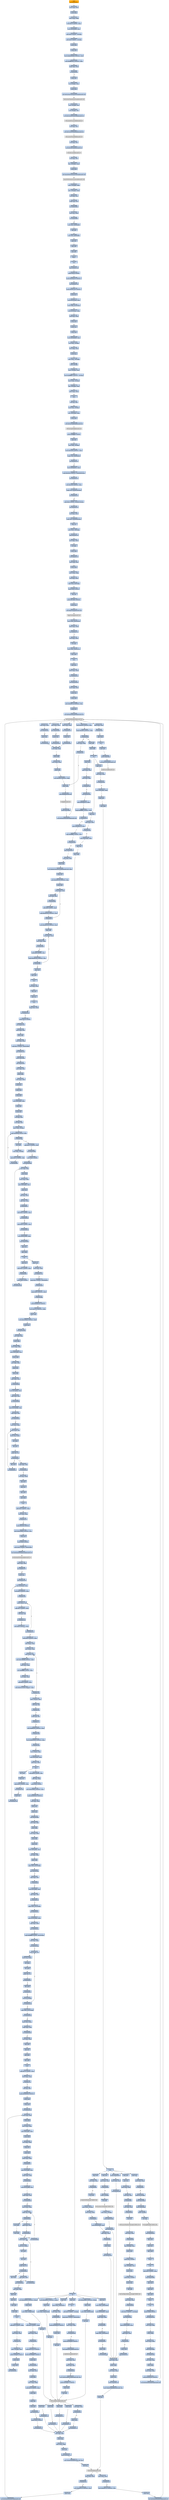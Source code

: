 digraph G {
node[shape=rectangle,style=filled,fillcolor=lightsteelblue,color=lightsteelblue]
bgcolor="transparent"
a0x00402332call_0x0040392c[label="start\ncall 0x0040392c",color="lightgrey",fillcolor="orange"];
a0x0040392cmovl_edi_edi[label="0x0040392c\nmovl %edi, %edi"];
a0x0040392epushl_ebp[label="0x0040392e\npushl %ebp"];
a0x0040392fmovl_esp_ebp[label="0x0040392f\nmovl %esp, %ebp"];
a0x00403931subl_0x10UINT8_esp[label="0x00403931\nsubl $0x10<UINT8>, %esp"];
a0x00403934movl_0x0040b9f8_eax[label="0x00403934\nmovl 0x0040b9f8, %eax"];
a0x00403939andl_0x0UINT8__8ebp_[label="0x00403939\nandl $0x0<UINT8>, -8(%ebp)"];
a0x0040393dandl_0x0UINT8__4ebp_[label="0x0040393d\nandl $0x0<UINT8>, -4(%ebp)"];
a0x00403941pushl_ebx[label="0x00403941\npushl %ebx"];
a0x00403942pushl_edi[label="0x00403942\npushl %edi"];
a0x00403943movl_0xbb40e64eUINT32_edi[label="0x00403943\nmovl $0xbb40e64e<UINT32>, %edi"];
a0x00403948movl_0xffff0000UINT32_ebx[label="0x00403948\nmovl $0xffff0000<UINT32>, %ebx"];
a0x0040394dcmpl_edi_eax[label="0x0040394d\ncmpl %edi, %eax"];
a0x0040394fje_0x0040395e[label="0x0040394f\nje 0x0040395e"];
a0x0040395epushl_esi[label="0x0040395e\npushl %esi"];
a0x0040395fleal__8ebp__eax[label="0x0040395f\nleal -8(%ebp), %eax"];
a0x00403962pushl_eax[label="0x00403962\npushl %eax"];
a0x00403963call_GetSystemTimeAsFileTime_kernel32_dll[label="0x00403963\ncall GetSystemTimeAsFileTime@kernel32.dll"];
GetSystemTimeAsFileTime_kernel32_dll[label="GetSystemTimeAsFileTime@kernel32.dll",color="lightgrey",fillcolor="lightgrey"];
a0x00403969movl__4ebp__esi[label="0x00403969\nmovl -4(%ebp), %esi"];
a0x0040396cxorl__8ebp__esi[label="0x0040396c\nxorl -8(%ebp), %esi"];
a0x0040396fcall_GetCurrentProcessId_kernel32_dll[label="0x0040396f\ncall GetCurrentProcessId@kernel32.dll"];
GetCurrentProcessId_kernel32_dll[label="GetCurrentProcessId@kernel32.dll",color="lightgrey",fillcolor="lightgrey"];
a0x00403975xorl_eax_esi[label="0x00403975\nxorl %eax, %esi"];
a0x00403977call_GetCurrentThreadId_kernel32_dll[label="0x00403977\ncall GetCurrentThreadId@kernel32.dll"];
GetCurrentThreadId_kernel32_dll[label="GetCurrentThreadId@kernel32.dll",color="lightgrey",fillcolor="lightgrey"];
a0x0040397dxorl_eax_esi[label="0x0040397d\nxorl %eax, %esi"];
a0x0040397fcall_GetTickCount_kernel32_dll[label="0x0040397f\ncall GetTickCount@kernel32.dll"];
GetTickCount_kernel32_dll[label="GetTickCount@kernel32.dll",color="lightgrey",fillcolor="lightgrey"];
a0x00403985xorl_eax_esi[label="0x00403985\nxorl %eax, %esi"];
a0x00403987leal__16ebp__eax[label="0x00403987\nleal -16(%ebp), %eax"];
a0x0040398apushl_eax[label="0x0040398a\npushl %eax"];
a0x0040398bcall_QueryPerformanceCounter_kernel32_dll[label="0x0040398b\ncall QueryPerformanceCounter@kernel32.dll"];
QueryPerformanceCounter_kernel32_dll[label="QueryPerformanceCounter@kernel32.dll",color="lightgrey",fillcolor="lightgrey"];
a0x00403991movl__12ebp__eax[label="0x00403991\nmovl -12(%ebp), %eax"];
a0x00403994xorl__16ebp__eax[label="0x00403994\nxorl -16(%ebp), %eax"];
a0x00403997xorl_eax_esi[label="0x00403997\nxorl %eax, %esi"];
a0x00403999cmpl_edi_esi[label="0x00403999\ncmpl %edi, %esi"];
a0x0040399bjne_0x004039a4[label="0x0040399b\njne 0x004039a4"];
a0x004039a4testl_esi_ebx[label="0x004039a4\ntestl %esi, %ebx"];
a0x004039a6jne_0x004039af[label="0x004039a6\njne 0x004039af"];
a0x004039afmovl_esi_0x0040b9f8[label="0x004039af\nmovl %esi, 0x0040b9f8"];
a0x004039b5notl_esi[label="0x004039b5\nnotl %esi"];
a0x004039b7movl_esi_0x0040b9fc[label="0x004039b7\nmovl %esi, 0x0040b9fc"];
a0x004039bdpopl_esi[label="0x004039bd\npopl %esi"];
a0x004039bepopl_edi[label="0x004039be\npopl %edi"];
a0x004039bfpopl_ebx[label="0x004039bf\npopl %ebx"];
a0x004039c0leave_[label="0x004039c0\nleave "];
a0x004039c1ret[label="0x004039c1\nret"];
a0x00402337jmp_0x004021b4[label="0x00402337\njmp 0x004021b4"];
a0x004021b4pushl_0x58UINT8[label="0x004021b4\npushl $0x58<UINT8>"];
a0x004021b6pushl_0x40a370UINT32[label="0x004021b6\npushl $0x40a370<UINT32>"];
a0x004021bbcall_0x00403740[label="0x004021bb\ncall 0x00403740"];
a0x00403740pushl_0x4037a0UINT32[label="0x00403740\npushl $0x4037a0<UINT32>"];
a0x00403745pushl_fs_0[label="0x00403745\npushl %fs:0"];
a0x0040374cmovl_0x10esp__eax[label="0x0040374c\nmovl 0x10(%esp), %eax"];
a0x00403750movl_ebp_0x10esp_[label="0x00403750\nmovl %ebp, 0x10(%esp)"];
a0x00403754leal_0x10esp__ebp[label="0x00403754\nleal 0x10(%esp), %ebp"];
a0x00403758subl_eax_esp[label="0x00403758\nsubl %eax, %esp"];
a0x0040375apushl_ebx[label="0x0040375a\npushl %ebx"];
a0x0040375bpushl_esi[label="0x0040375b\npushl %esi"];
a0x0040375cpushl_edi[label="0x0040375c\npushl %edi"];
a0x0040375dmovl_0x0040b9f8_eax[label="0x0040375d\nmovl 0x0040b9f8, %eax"];
a0x00403762xorl_eax__4ebp_[label="0x00403762\nxorl %eax, -4(%ebp)"];
a0x00403765xorl_ebp_eax[label="0x00403765\nxorl %ebp, %eax"];
a0x00403767pushl_eax[label="0x00403767\npushl %eax"];
a0x00403768movl_esp__24ebp_[label="0x00403768\nmovl %esp, -24(%ebp)"];
a0x0040376bpushl__8ebp_[label="0x0040376b\npushl -8(%ebp)"];
a0x0040376emovl__4ebp__eax[label="0x0040376e\nmovl -4(%ebp), %eax"];
a0x00403771movl_0xfffffffeUINT32__4ebp_[label="0x00403771\nmovl $0xfffffffe<UINT32>, -4(%ebp)"];
a0x00403778movl_eax__8ebp_[label="0x00403778\nmovl %eax, -8(%ebp)"];
a0x0040377bleal__16ebp__eax[label="0x0040377b\nleal -16(%ebp), %eax"];
a0x0040377emovl_eax_fs_0[label="0x0040377e\nmovl %eax, %fs:0"];
a0x00403784ret[label="0x00403784\nret"];
a0x004021c0xorl_esi_esi[label="0x004021c0\nxorl %esi, %esi"];
a0x004021c2movl_esi__4ebp_[label="0x004021c2\nmovl %esi, -4(%ebp)"];
a0x004021c5leal__104ebp__eax[label="0x004021c5\nleal -104(%ebp), %eax"];
a0x004021c8pushl_eax[label="0x004021c8\npushl %eax"];
a0x004021c9call_GetStartupInfoA_kernel32_dll[label="0x004021c9\ncall GetStartupInfoA@kernel32.dll"];
GetStartupInfoA_kernel32_dll[label="GetStartupInfoA@kernel32.dll",color="lightgrey",fillcolor="lightgrey"];
a0x004021cfpushl_0xfffffffeUINT8[label="0x004021cf\npushl $0xfffffffe<UINT8>"];
a0x004021d1popl_edi[label="0x004021d1\npopl %edi"];
a0x004021d2movl_edi__4ebp_[label="0x004021d2\nmovl %edi, -4(%ebp)"];
a0x004021d5movl_0x5a4dUINT32_eax[label="0x004021d5\nmovl $0x5a4d<UINT32>, %eax"];
a0x004021dacmpw_ax_0x00400000[label="0x004021da\ncmpw %ax, 0x00400000"];
a0x004021e1jne_0x0040221b[label="0x004021e1\njne 0x0040221b"];
a0x004021e3movl_0x0040003c_eax[label="0x004021e3\nmovl 0x0040003c, %eax"];
a0x004021e8cmpl_0x4550UINT32_0x400000eax_[label="0x004021e8\ncmpl $0x4550<UINT32>, 0x400000(%eax)"];
a0x004021f2jne_0x0040221b[label="0x004021f2\njne 0x0040221b"];
a0x004021f4movl_0x10bUINT32_ecx[label="0x004021f4\nmovl $0x10b<UINT32>, %ecx"];
a0x004021f9cmpw_cx_0x400018eax_[label="0x004021f9\ncmpw %cx, 0x400018(%eax)"];
a0x00402200jne_0x0040221b[label="0x00402200\njne 0x0040221b"];
a0x00402202cmpl_0xeUINT8_0x400074eax_[label="0x00402202\ncmpl $0xe<UINT8>, 0x400074(%eax)"];
a0x00402209jbe_0x0040221b[label="0x00402209\njbe 0x0040221b"];
a0x0040220bxorl_ecx_ecx[label="0x0040220b\nxorl %ecx, %ecx"];
a0x0040220dcmpl_esi_0x4000e8eax_[label="0x0040220d\ncmpl %esi, 0x4000e8(%eax)"];
a0x00402213setne_cl[label="0x00402213\nsetne %cl"];
a0x00402216movl_ecx__28ebp_[label="0x00402216\nmovl %ecx, -28(%ebp)"];
a0x00402219jmp_0x0040221e[label="0x00402219\njmp 0x0040221e"];
a0x0040221exorl_ebx_ebx[label="0x0040221e\nxorl %ebx, %ebx"];
a0x00402220incl_ebx[label="0x00402220\nincl %ebx"];
a0x00402221pushl_ebx[label="0x00402221\npushl %ebx"];
a0x00402222call_0x0040370f[label="0x00402222\ncall 0x0040370f"];
a0x0040370fmovl_edi_edi[label="0x0040370f\nmovl %edi, %edi"];
a0x00403711pushl_ebp[label="0x00403711\npushl %ebp"];
a0x00403712movl_esp_ebp[label="0x00403712\nmovl %esp, %ebp"];
a0x00403714xorl_eax_eax[label="0x00403714\nxorl %eax, %eax"];
a0x00403716cmpl_eax_0x8ebp_[label="0x00403716\ncmpl %eax, 0x8(%ebp)"];
a0x00403719pushl_0x0UINT8[label="0x00403719\npushl $0x0<UINT8>"];
a0x0040371bsete_al[label="0x0040371b\nsete %al"];
a0x0040371epushl_0x1000UINT32[label="0x0040371e\npushl $0x1000<UINT32>"];
a0x00403723pushl_eax[label="0x00403723\npushl %eax"];
a0x00403724call_HeapCreate_kernel32_dll[label="0x00403724\ncall HeapCreate@kernel32.dll"];
HeapCreate_kernel32_dll[label="HeapCreate@kernel32.dll",color="lightgrey",fillcolor="lightgrey"];
a0x0040372amovl_eax_0x00420cd4[label="0x0040372a\nmovl %eax, 0x00420cd4"];
a0x0040372ftestl_eax_eax[label="0x0040372f\ntestl %eax, %eax"];
a0x00403731jne_0x00403735[label="0x00403731\njne 0x00403735"];
a0x00403735xorl_eax_eax[label="0x00403735\nxorl %eax, %eax"];
a0x00403737incl_eax[label="0x00403737\nincl %eax"];
a0x00403738movl_eax_0x004212cc[label="0x00403738\nmovl %eax, 0x004212cc"];
a0x0040373dpopl_ebp[label="0x0040373d\npopl %ebp"];
a0x0040373eret[label="0x0040373e\nret"];
a0x00402227popl_ecx[label="0x00402227\npopl %ecx"];
a0x00402228testl_eax_eax[label="0x00402228\ntestl %eax, %eax"];
a0x0040222ajne_0x00402234[label="0x0040222a\njne 0x00402234"];
a0x00402234call_0x00403582[label="0x00402234\ncall 0x00403582"];
a0x00403582movl_edi_edi[label="0x00403582\nmovl %edi, %edi"];
a0x00403584pushl_esi[label="0x00403584\npushl %esi"];
a0x00403585pushl_edi[label="0x00403585\npushl %edi"];
a0x00403586movl_0x4097ccUINT32_esi[label="0x00403586\nmovl $0x4097cc<UINT32>, %esi"];
a0x0040358bpushl_esi[label="0x0040358b\npushl %esi"];
a0x0040358ccall_GetModuleHandleW_kernel32_dll[label="0x0040358c\ncall GetModuleHandleW@kernel32.dll"];
GetModuleHandleW_kernel32_dll[label="GetModuleHandleW@kernel32.dll",color="lightgrey",fillcolor="lightgrey"];
a0x00403592testl_eax_eax[label="0x00403592\ntestl %eax, %eax"];
a0x00403594jne_0x0040359d[label="0x00403594\njne 0x0040359d"];
a0x00403596pushl_esi[label="0x00403596\npushl %esi"];
a0x00403597call_0x0040238c[label="0x00403597\ncall 0x0040238c"];
a0x0040238cmovl_edi_edi[label="0x0040238c\nmovl %edi, %edi"];
a0x0040238epushl_ebp[label="0x0040238e\npushl %ebp"];
a0x0040238fmovl_esp_ebp[label="0x0040238f\nmovl %esp, %ebp"];
a0x00402391pushl_edi[label="0x00402391\npushl %edi"];
a0x00402392movl_0x3e8UINT32_edi[label="0x00402392\nmovl $0x3e8<UINT32>, %edi"];
a0x00402397pushl_edi[label="0x00402397\npushl %edi"];
a0x00402398call_Sleep_kernel32_dll[label="0x00402398\ncall Sleep@kernel32.dll"];
Sleep_kernel32_dll[label="Sleep@kernel32.dll",color="lightgrey",fillcolor="lightgrey"];
a0x0040239epushl_0x8ebp_[label="0x0040239e\npushl 0x8(%ebp)"];
a0x004023a1call_GetModuleHandleW_kernel32_dll[label="0x004023a1\ncall GetModuleHandleW@kernel32.dll"];
a0x004023a7addl_0x3e8UINT32_edi[label="0x004023a7\naddl $0x3e8<UINT32>, %edi"];
a0x004023adcmpl_0xea60UINT32_edi[label="0x004023ad\ncmpl $0xea60<UINT32>, %edi"];
a0x004023b3ja_0x004023b9[label="0x004023b3\nja 0x004023b9"];
a0x004023b5testl_eax_eax[label="0x004023b5\ntestl %eax, %eax"];
a0x004023b7je_0x00402397[label="0x004023b7\nje 0x00402397"];
a0x004023b9popl_edi[label="0x004023b9\npopl %edi"];
a0x004023bapopl_ebp[label="0x004023ba\npopl %ebp"];
a0x004023bbret[label="0x004023bb\nret"];
a0x0040359cpopl_ecx[label="0x0040359c\npopl %ecx"];
a0x0040359dmovl_eax_edi[label="0x0040359d\nmovl %eax, %edi"];
a0x0040359ftestl_edi_edi[label="0x0040359f\ntestl %edi, %edi"];
a0x004035a1je_0x00403705[label="0x004035a1\nje 0x00403705"];
a0x00403705call_0x0040329c[label="0x00403705\ncall 0x0040329c"];
a0x0040329cmovl_0x0040b110_eax[label="0x0040329c\nmovl 0x0040b110, %eax"];
a0x004032a1cmpl_0xffffffffUINT8_eax[label="0x004032a1\ncmpl $0xffffffff<UINT8>, %eax"];
a0x004032a4je_0x004032bc[label="0x004032a4\nje 0x004032bc"];
a0x004032bcmovl_0x0040b114_eax[label="0x004032bc\nmovl 0x0040b114, %eax"];
a0x004032c1cmpl_0xffffffffUINT8_eax[label="0x004032c1\ncmpl $0xffffffff<UINT8>, %eax"];
a0x004032c4je_0x004032d4[label="0x004032c4\nje 0x004032d4"];
a0x004032d4jmp_0x00403a57[label="0x004032d4\njmp 0x00403a57"];
a0x00403a57movl_edi_edi[label="0x00403a57\nmovl %edi, %edi"];
a0x00403a59pushl_ebx[label="0x00403a59\npushl %ebx"];
a0x00403a5amovl_DeleteCriticalSection_kernel32_dll_ebx[label="0x00403a5a\nmovl DeleteCriticalSection@kernel32.dll, %ebx"];
a0x00403a60pushl_esi[label="0x00403a60\npushl %esi"];
a0x00403a61movl_0x40b120UINT32_esi[label="0x00403a61\nmovl $0x40b120<UINT32>, %esi"];
a0x00403a66pushl_edi[label="0x00403a66\npushl %edi"];
a0x00403a67movl_esi__edi[label="0x00403a67\nmovl (%esi), %edi"];
a0x00403a69testl_edi_edi[label="0x00403a69\ntestl %edi, %edi"];
a0x00403a6bje_0x00403a80[label="0x00403a6b\nje 0x00403a80"];
a0x00403a80addl_0x8UINT8_esi[label="0x00403a80\naddl $0x8<UINT8>, %esi"];
a0x00403a83cmpl_0x40b240UINT32_esi[label="0x00403a83\ncmpl $0x40b240<UINT32>, %esi"];
a0x00403a89jl_0x00403a67[label="0x00403a89\njl 0x00403a67"];
a0x00403a8bmovl_0x40b120UINT32_esi[label="0x00403a8b\nmovl $0x40b120<UINT32>, %esi"];
a0x00403a90popl_edi[label="0x00403a90\npopl %edi"];
a0x00403a91movl_esi__eax[label="0x00403a91\nmovl (%esi), %eax"];
a0x00403a93testl_eax_eax[label="0x00403a93\ntestl %eax, %eax"];
a0x00403a95je_0x00403aa0[label="0x00403a95\nje 0x00403aa0"];
a0x00403aa0addl_0x8UINT8_esi[label="0x00403aa0\naddl $0x8<UINT8>, %esi"];
a0x00403aa3cmpl_0x40b240UINT32_esi[label="0x00403aa3\ncmpl $0x40b240<UINT32>, %esi"];
a0x00403aa9jl_0x00403a91[label="0x00403aa9\njl 0x00403a91"];
a0x00403aabpopl_esi[label="0x00403aab\npopl %esi"];
a0x00403aacpopl_ebx[label="0x00403aac\npopl %ebx"];
a0x00403aadret[label="0x00403aad\nret"];
a0x0040370axorl_eax_eax[label="0x0040370a\nxorl %eax, %eax"];
a0x0040370cpopl_edi[label="0x0040370c\npopl %edi"];
a0x0040370dpopl_esi[label="0x0040370d\npopl %esi"];
a0x0040370eret[label="0x0040370e\nret"];
a0x00402239testl_eax_eax[label="0x00402239\ntestl %eax, %eax"];
a0x0040223bjne_0x00402245[label="0x0040223b\njne 0x00402245"];
a0x0040223dpushl_0x10UINT8[label="0x0040223d\npushl $0x10<UINT8>"];
a0x0040223fcall_0x0040218b[label="0x0040223f\ncall 0x0040218b"];
a0x0040218bmovl_edi_edi[label="0x0040218b\nmovl %edi, %edi"];
a0x0040218dpushl_ebp[label="0x0040218d\npushl %ebp"];
a0x0040218emovl_esp_ebp[label="0x0040218e\nmovl %esp, %ebp"];
a0x00402190cmpl_0x1UINT8_0x00420868[label="0x00402190\ncmpl $0x1<UINT8>, 0x00420868"];
a0x00402197jne_0x0040219e[label="0x00402197\njne 0x0040219e"];
a0x0040219epushl_0x8ebp_[label="0x0040219e\npushl 0x8(%ebp)"];
a0x004021a1call_0x004026c4[label="0x004021a1\ncall 0x004026c4"];
a0x004026c4movl_edi_edi[label="0x004026c4\nmovl %edi, %edi"];
a0x004026c6pushl_ebp[label="0x004026c6\npushl %ebp"];
a0x004026c7movl_esp_ebp[label="0x004026c7\nmovl %esp, %ebp"];
a0x004026c9pushl_ecx[label="0x004026c9\npushl %ecx"];
a0x004026capushl_ecx[label="0x004026ca\npushl %ecx"];
a0x004026cbpushl_ebx[label="0x004026cb\npushl %ebx"];
a0x004026ccmovl_0x8ebp__ebx[label="0x004026cc\nmovl 0x8(%ebp), %ebx"];
a0x004026cfpushl_esi[label="0x004026cf\npushl %esi"];
a0x004026d0pushl_edi[label="0x004026d0\npushl %edi"];
a0x004026d1xorl_esi_esi[label="0x004026d1\nxorl %esi, %esi"];
a0x004026d3xorl_edi_edi[label="0x004026d3\nxorl %edi, %edi"];
a0x004026d5movl_edi__4ebp_[label="0x004026d5\nmovl %edi, -4(%ebp)"];
a0x004026d8cmpl_0x40b008edi8__ebx[label="0x004026d8\ncmpl 0x40b008(,%edi,8), %ebx"];
a0x004026dfje_0x004026ea[label="0x004026df\nje 0x004026ea"];
a0x004026e1incl_edi[label="0x004026e1\nincl %edi"];
a0x004026e2movl_edi__4ebp_[label="0x004026e2\nmovl %edi, -4(%ebp)"];
a0x004026e5cmpl_0x17UINT8_edi[label="0x004026e5\ncmpl $0x17<UINT8>, %edi"];
a0x004026e8jb_0x004026d8[label="0x004026e8\njb 0x004026d8"];
a0x004026eacmpl_0x17UINT8_edi[label="0x004026ea\ncmpl $0x17<UINT8>, %edi"];
a0x004026edjae_0x0040286a[label="0x004026ed\njae 0x0040286a"];
a0x004026f3pushl_0x3UINT8[label="0x004026f3\npushl $0x3<UINT8>"];
a0x004026f5call_0x004045ed[label="0x004026f5\ncall 0x004045ed"];
a0x004045edmovl_edi_edi[label="0x004045ed\nmovl %edi, %edi"];
a0x004045efpushl_ebp[label="0x004045ef\npushl %ebp"];
a0x004045f0movl_esp_ebp[label="0x004045f0\nmovl %esp, %ebp"];
a0x004045f2movl_0x8ebp__ecx[label="0x004045f2\nmovl 0x8(%ebp), %ecx"];
a0x004045f5pushl_esi[label="0x004045f5\npushl %esi"];
a0x004045f6xorl_esi_esi[label="0x004045f6\nxorl %esi, %esi"];
a0x004045f8cmpl_esi_ecx[label="0x004045f8\ncmpl %esi, %ecx"];
a0x004045fajl_0x0040461a[label="0x004045fa\njl 0x0040461a"];
a0x004045fccmpl_0x2UINT8_ecx[label="0x004045fc\ncmpl $0x2<UINT8>, %ecx"];
a0x004045ffjle_0x0040460d[label="0x004045ff\njle 0x0040460d"];
a0x00404601cmpl_0x3UINT8_ecx[label="0x00404601\ncmpl $0x3<UINT8>, %ecx"];
a0x00404604jne_0x0040461a[label="0x00404604\njne 0x0040461a"];
a0x00404606movl_0x00420868_eax[label="0x00404606\nmovl 0x00420868, %eax"];
a0x0040460bjmp_0x00404635[label="0x0040460b\njmp 0x00404635"];
a0x00404635popl_esi[label="0x00404635\npopl %esi"];
a0x00404636popl_ebp[label="0x00404636\npopl %ebp"];
a0x00404637ret[label="0x00404637\nret"];
a0x004026fapopl_ecx[label="0x004026fa\npopl %ecx"];
a0x004026fbcmpl_0x1UINT8_eax[label="0x004026fb\ncmpl $0x1<UINT8>, %eax"];
a0x004026feje_0x00402838[label="0x004026fe\nje 0x00402838"];
a0x00402704pushl_0x3UINT8[label="0x00402704\npushl $0x3<UINT8>"];
a0x00402706call_0x004045ed[label="0x00402706\ncall 0x004045ed"];
a0x0040270bpopl_ecx[label="0x0040270b\npopl %ecx"];
a0x0040270ctestl_eax_eax[label="0x0040270c\ntestl %eax, %eax"];
a0x0040270ejne_0x0040271d[label="0x0040270e\njne 0x0040271d"];
a0x00402710cmpl_0x1UINT8_0x0040b000[label="0x00402710\ncmpl $0x1<UINT8>, 0x0040b000"];
a0x00402717je_0x00402838[label="0x00402717\nje 0x00402838"];
a0x0040271dcmpl_0xfcUINT32_ebx[label="0x0040271d\ncmpl $0xfc<UINT32>, %ebx"];
a0x00402723je_0x0040286a[label="0x00402723\nje 0x0040286a"];
a0x00402729pushl_0x409720UINT32[label="0x00402729\npushl $0x409720<UINT32>"];
a0x0040272emovl_0x314UINT32_ebx[label="0x0040272e\nmovl $0x314<UINT32>, %ebx"];
a0x00402733pushl_ebx[label="0x00402733\npushl %ebx"];
a0x00402734movl_0x4208a0UINT32_edi[label="0x00402734\nmovl $0x4208a0<UINT32>, %edi"];
a0x00402739pushl_edi[label="0x00402739\npushl %edi"];
a0x0040273acall_0x00404585[label="0x0040273a\ncall 0x00404585"];
a0x00404585movl_edi_edi[label="0x00404585\nmovl %edi, %edi"];
a0x00404587pushl_ebp[label="0x00404587\npushl %ebp"];
a0x00404588movl_esp_ebp[label="0x00404588\nmovl %esp, %ebp"];
a0x0040458amovl_0x8ebp__ecx[label="0x0040458a\nmovl 0x8(%ebp), %ecx"];
a0x0040458dpushl_ebx[label="0x0040458d\npushl %ebx"];
a0x0040458exorl_ebx_ebx[label="0x0040458e\nxorl %ebx, %ebx"];
a0x00404590pushl_esi[label="0x00404590\npushl %esi"];
a0x00404591pushl_edi[label="0x00404591\npushl %edi"];
a0x00404592cmpl_ebx_ecx[label="0x00404592\ncmpl %ebx, %ecx"];
a0x00404594je_0x0040459d[label="0x00404594\nje 0x0040459d"];
a0x00404596movl_0xcebp__edi[label="0x00404596\nmovl 0xc(%ebp), %edi"];
a0x00404599cmpl_ebx_edi[label="0x00404599\ncmpl %ebx, %edi"];
a0x0040459bja_0x004045b8[label="0x0040459b\nja 0x004045b8"];
a0x004045b8movl_0x10ebp__esi[label="0x004045b8\nmovl 0x10(%ebp), %esi"];
a0x004045bbcmpl_ebx_esi[label="0x004045bb\ncmpl %ebx, %esi"];
a0x004045bdjne_0x004045c3[label="0x004045bd\njne 0x004045c3"];
a0x004045c3movl_ecx_edx[label="0x004045c3\nmovl %ecx, %edx"];
a0x004045c5movb_esi__al[label="0x004045c5\nmovb (%esi), %al"];
a0x004045c7movb_al_edx_[label="0x004045c7\nmovb %al, (%edx)"];
a0x004045c9incl_edx[label="0x004045c9\nincl %edx"];
a0x004045caincl_esi[label="0x004045ca\nincl %esi"];
a0x004045cbcmpb_bl_al[label="0x004045cb\ncmpb %bl, %al"];
a0x004045cdje_0x004045d2[label="0x004045cd\nje 0x004045d2"];
a0x004045cfdecl_edi[label="0x004045cf\ndecl %edi"];
a0x004045d0jne_0x004045c5[label="0x004045d0\njne 0x004045c5"];
a0x004045d2cmpl_ebx_edi[label="0x004045d2\ncmpl %ebx, %edi"];
a0x004045d4jne_0x004045e6[label="0x004045d4\njne 0x004045e6"];
a0x004045e6xorl_eax_eax[label="0x004045e6\nxorl %eax, %eax"];
a0x004045e8popl_edi[label="0x004045e8\npopl %edi"];
a0x004045e9popl_esi[label="0x004045e9\npopl %esi"];
a0x004045eapopl_ebx[label="0x004045ea\npopl %ebx"];
a0x004045ebpopl_ebp[label="0x004045eb\npopl %ebp"];
a0x004045ecret[label="0x004045ec\nret"];
a0x0040273faddl_0xcUINT8_esp[label="0x0040273f\naddl $0xc<UINT8>, %esp"];
a0x00402742testl_eax_eax[label="0x00402742\ntestl %eax, %eax"];
a0x00402744je_0x00402753[label="0x00402744\nje 0x00402753"];
a0x00402753pushl_0x104UINT32[label="0x00402753\npushl $0x104<UINT32>"];
a0x00402758movl_0x4208b9UINT32_esi[label="0x00402758\nmovl $0x4208b9<UINT32>, %esi"];
a0x0040275dpushl_esi[label="0x0040275d\npushl %esi"];
a0x0040275epushl_0x0UINT8[label="0x0040275e\npushl $0x0<UINT8>"];
a0x00402760movb_0x0UINT8_0x004209bd[label="0x00402760\nmovb $0x0<UINT8>, 0x004209bd"];
a0x00402767call_GetModuleFileNameA_kernel32_dll[label="0x00402767\ncall GetModuleFileNameA@kernel32.dll"];
GetModuleFileNameA_kernel32_dll[label="GetModuleFileNameA@kernel32.dll",color="lightgrey",fillcolor="lightgrey"];
a0x0040276dtestl_eax_eax[label="0x0040276d\ntestl %eax, %eax"];
a0x0040276fjne_0x00402797[label="0x0040276f\njne 0x00402797"];
a0x00402797pushl_esi[label="0x00402797\npushl %esi"];
a0x00402798call_0x00402100[label="0x00402798\ncall 0x00402100"];
a0x00402100movl_0x4esp__ecx[label="0x00402100\nmovl 0x4(%esp), %ecx"];
a0x00402104testl_0x3UINT32_ecx[label="0x00402104\ntestl $0x3<UINT32>, %ecx"];
a0x0040210aje_0x00402130[label="0x0040210a\nje 0x00402130"];
a0x0040210cmovb_ecx__al[label="0x0040210c\nmovb (%ecx), %al"];
a0x0040210eaddl_0x1UINT8_ecx[label="0x0040210e\naddl $0x1<UINT8>, %ecx"];
a0x00402111testb_al_al[label="0x00402111\ntestb %al, %al"];
a0x00402113je_0x00402163[label="0x00402113\nje 0x00402163"];
a0x00402115testl_0x3UINT32_ecx[label="0x00402115\ntestl $0x3<UINT32>, %ecx"];
a0x0040211bjne_0x0040210c[label="0x0040211b\njne 0x0040210c"];
a0x0040211daddl_0x0UINT32_eax[label="0x0040211d\naddl $0x0<UINT32>, %eax"];
a0x00402122leal_esp__esp[label="0x00402122\nleal (%esp), %esp"];
a0x00402129leal_esp__esp[label="0x00402129\nleal (%esp), %esp"];
a0x00402130movl_ecx__eax[label="0x00402130\nmovl (%ecx), %eax"];
a0x00402132movl_0x7efefeffUINT32_edx[label="0x00402132\nmovl $0x7efefeff<UINT32>, %edx"];
a0x00402137addl_eax_edx[label="0x00402137\naddl %eax, %edx"];
a0x00402139xorl_0xffffffffUINT8_eax[label="0x00402139\nxorl $0xffffffff<UINT8>, %eax"];
a0x0040213cxorl_edx_eax[label="0x0040213c\nxorl %edx, %eax"];
a0x0040213eaddl_0x4UINT8_ecx[label="0x0040213e\naddl $0x4<UINT8>, %ecx"];
a0x00402141testl_0x81010100UINT32_eax[label="0x00402141\ntestl $0x81010100<UINT32>, %eax"];
a0x00402146je_0x00402130[label="0x00402146\nje 0x00402130"];
a0x00402148movl__4ecx__eax[label="0x00402148\nmovl -4(%ecx), %eax"];
a0x0040214btestb_al_al[label="0x0040214b\ntestb %al, %al"];
a0x0040214dje_0x00402181[label="0x0040214d\nje 0x00402181"];
a0x0040214ftestb_ah_ah[label="0x0040214f\ntestb %ah, %ah"];
a0x00402151je_0x00402177[label="0x00402151\nje 0x00402177"];
a0x00402153testl_0xff0000UINT32_eax[label="0x00402153\ntestl $0xff0000<UINT32>, %eax"];
a0x00402158je_0x0040216d[label="0x00402158\nje 0x0040216d"];
a0x0040215atestl_0xff000000UINT32_eax[label="0x0040215a\ntestl $0xff000000<UINT32>, %eax"];
a0x0040215fje_0x00402163[label="0x0040215f\nje 0x00402163"];
a0x00402163leal__1ecx__eax[label="0x00402163\nleal -1(%ecx), %eax"];
a0x00402166movl_0x4esp__ecx[label="0x00402166\nmovl 0x4(%esp), %ecx"];
a0x0040216asubl_ecx_eax[label="0x0040216a\nsubl %ecx, %eax"];
a0x0040216cret[label="0x0040216c\nret"];
a0x0040279dincl_eax[label="0x0040279d\nincl %eax"];
a0x0040279epopl_ecx[label="0x0040279e\npopl %ecx"];
a0x0040279fcmpl_0x3cUINT8_eax[label="0x0040279f\ncmpl $0x3c<UINT8>, %eax"];
a0x004027a2jbe_0x004027dc[label="0x004027a2\njbe 0x004027dc"];
a0x004027a4pushl_esi[label="0x004027a4\npushl %esi"];
a0x004027a5call_0x00402100[label="0x004027a5\ncall 0x00402100"];
a0x004027aasubl_0x3bUINT8_esi[label="0x004027aa\nsubl $0x3b<UINT8>, %esi"];
a0x004027adaddl_esi_eax[label="0x004027ad\naddl %esi, %eax"];
a0x004027afpushl_0x3UINT8[label="0x004027af\npushl $0x3<UINT8>"];
a0x004027b1movl_0x420bb4UINT32_ecx[label="0x004027b1\nmovl $0x420bb4<UINT32>, %ecx"];
a0x004027b6pushl_0x409704UINT32[label="0x004027b6\npushl $0x409704<UINT32>"];
a0x004027bbsubl_eax_ecx[label="0x004027bb\nsubl %eax, %ecx"];
a0x004027bdpushl_ecx[label="0x004027bd\npushl %ecx"];
a0x004027bepushl_eax[label="0x004027be\npushl %eax"];
a0x004027bfcall_0x004044d0[label="0x004027bf\ncall 0x004044d0"];
a0x004044d0movl_edi_edi[label="0x004044d0\nmovl %edi, %edi"];
a0x004044d2pushl_ebp[label="0x004044d2\npushl %ebp"];
a0x004044d3movl_esp_ebp[label="0x004044d3\nmovl %esp, %ebp"];
a0x004044d5pushl_ebx[label="0x004044d5\npushl %ebx"];
a0x004044d6pushl_esi[label="0x004044d6\npushl %esi"];
a0x004044d7movl_0x8ebp__esi[label="0x004044d7\nmovl 0x8(%ebp), %esi"];
a0x004044daxorl_ebx_ebx[label="0x004044da\nxorl %ebx, %ebx"];
a0x004044dcpushl_edi[label="0x004044dc\npushl %edi"];
a0x004044ddcmpl_ebx_0x14ebp_[label="0x004044dd\ncmpl %ebx, 0x14(%ebp)"];
a0x004044e0jne_0x004044f2[label="0x004044e0\njne 0x004044f2"];
a0x004044f2cmpl_ebx_esi[label="0x004044f2\ncmpl %ebx, %esi"];
a0x004044f4je_0x004044fd[label="0x004044f4\nje 0x004044fd"];
a0x004044f6movl_0xcebp__edi[label="0x004044f6\nmovl 0xc(%ebp), %edi"];
a0x004044f9cmpl_ebx_edi[label="0x004044f9\ncmpl %ebx, %edi"];
a0x004044fbja_0x00404518[label="0x004044fb\nja 0x00404518"];
a0x00404518cmpl_ebx_0x14ebp_[label="0x00404518\ncmpl %ebx, 0x14(%ebp)"];
a0x0040451bjne_0x00404521[label="0x0040451b\njne 0x00404521"];
a0x00404521movl_0x10ebp__edx[label="0x00404521\nmovl 0x10(%ebp), %edx"];
a0x00404524cmpl_ebx_edx[label="0x00404524\ncmpl %ebx, %edx"];
a0x00404526jne_0x0040452c[label="0x00404526\njne 0x0040452c"];
a0x0040452ccmpl_0xffffffffUINT8_0x14ebp_[label="0x0040452c\ncmpl $0xffffffff<UINT8>, 0x14(%ebp)"];
a0x00404530movl_esi_eax[label="0x00404530\nmovl %esi, %eax"];
a0x00404532jne_0x00404543[label="0x00404532\njne 0x00404543"];
a0x00404543movb_edx__cl[label="0x00404543\nmovb (%edx), %cl"];
a0x00404545movb_cl_eax_[label="0x00404545\nmovb %cl, (%eax)"];
a0x00404547incl_eax[label="0x00404547\nincl %eax"];
a0x00404548incl_edx[label="0x00404548\nincl %edx"];
a0x00404549cmpb_bl_cl[label="0x00404549\ncmpb %bl, %cl"];
a0x0040454bje_0x00404555[label="0x0040454b\nje 0x00404555"];
a0x0040454ddecl_edi[label="0x0040454d\ndecl %edi"];
a0x0040454eje_0x00404555[label="0x0040454e\nje 0x00404555"];
a0x00404550decl_0x14ebp_[label="0x00404550\ndecl 0x14(%ebp)"];
a0x00404553jne_0x00404543[label="0x00404553\njne 0x00404543"];
a0x00404555cmpl_ebx_0x14ebp_[label="0x00404555\ncmpl %ebx, 0x14(%ebp)"];
a0x00404558jne_0x0040455c[label="0x00404558\njne 0x0040455c"];
a0x0040455amovb_bl_eax_[label="0x0040455a\nmovb %bl, (%eax)"];
a0x0040455ccmpl_ebx_edi[label="0x0040455c\ncmpl %ebx, %edi"];
a0x0040455ejne_0x004044eb[label="0x0040455e\njne 0x004044eb"];
a0x004044ebxorl_eax_eax[label="0x004044eb\nxorl %eax, %eax"];
a0x004044edpopl_edi[label="0x004044ed\npopl %edi"];
a0x004044eepopl_esi[label="0x004044ee\npopl %esi"];
a0x004044efpopl_ebx[label="0x004044ef\npopl %ebx"];
a0x004044f0popl_ebp[label="0x004044f0\npopl %ebp"];
a0x004044f1ret[label="0x004044f1\nret"];
a0x004027c4addl_0x14UINT8_esp[label="0x004027c4\naddl $0x14<UINT8>, %esp"];
a0x004027c7testl_eax_eax[label="0x004027c7\ntestl %eax, %eax"];
a0x004027c9je_0x004027dc[label="0x004027c9\nje 0x004027dc"];
a0x004027dcxorl_esi_esi[label="0x004027dc\nxorl %esi, %esi"];
a0x004027depushl_0x409700UINT32[label="0x004027de\npushl $0x409700<UINT32>"];
a0x004027e3pushl_ebx[label="0x004027e3\npushl %ebx"];
a0x004027e4pushl_edi[label="0x004027e4\npushl %edi"];
a0x004027e5call_0x0040445c[label="0x004027e5\ncall 0x0040445c"];
a0x0040445cmovl_edi_edi[label="0x0040445c\nmovl %edi, %edi"];
a0x0040445epushl_ebp[label="0x0040445e\npushl %ebp"];
a0x0040445fmovl_esp_ebp[label="0x0040445f\nmovl %esp, %ebp"];
a0x00404461movl_0x8ebp__eax[label="0x00404461\nmovl 0x8(%ebp), %eax"];
a0x00404464pushl_ebx[label="0x00404464\npushl %ebx"];
a0x00404465xorl_ebx_ebx[label="0x00404465\nxorl %ebx, %ebx"];
a0x00404467pushl_esi[label="0x00404467\npushl %esi"];
a0x00404468pushl_edi[label="0x00404468\npushl %edi"];
a0x00404469cmpl_ebx_eax[label="0x00404469\ncmpl %ebx, %eax"];
a0x0040446bje_0x00404474[label="0x0040446b\nje 0x00404474"];
a0x0040446dmovl_0xcebp__edi[label="0x0040446d\nmovl 0xc(%ebp), %edi"];
a0x00404470cmpl_ebx_edi[label="0x00404470\ncmpl %ebx, %edi"];
a0x00404472ja_0x0040448f[label="0x00404472\nja 0x0040448f"];
a0x0040448fmovl_0x10ebp__esi[label="0x0040448f\nmovl 0x10(%ebp), %esi"];
a0x00404492cmpl_ebx_esi[label="0x00404492\ncmpl %ebx, %esi"];
a0x00404494jne_0x0040449a[label="0x00404494\njne 0x0040449a"];
a0x0040449amovl_eax_edx[label="0x0040449a\nmovl %eax, %edx"];
a0x0040449ccmpb_bl_edx_[label="0x0040449c\ncmpb %bl, (%edx)"];
a0x0040449eje_0x004044a4[label="0x0040449e\nje 0x004044a4"];
a0x004044a0incl_edx[label="0x004044a0\nincl %edx"];
a0x004044a1decl_edi[label="0x004044a1\ndecl %edi"];
a0x004044a2jne_0x0040449c[label="0x004044a2\njne 0x0040449c"];
a0x004044a4cmpl_ebx_edi[label="0x004044a4\ncmpl %ebx, %edi"];
a0x004044a6je_0x00404496[label="0x004044a6\nje 0x00404496"];
a0x004044a8movb_esi__cl[label="0x004044a8\nmovb (%esi), %cl"];
a0x004044aamovb_cl_edx_[label="0x004044aa\nmovb %cl, (%edx)"];
a0x004044acincl_edx[label="0x004044ac\nincl %edx"];
a0x004044adincl_esi[label="0x004044ad\nincl %esi"];
a0x004044aecmpb_bl_cl[label="0x004044ae\ncmpb %bl, %cl"];
a0x004044b0je_0x004044b5[label="0x004044b0\nje 0x004044b5"];
a0x004044b2decl_edi[label="0x004044b2\ndecl %edi"];
a0x004044b3jne_0x004044a8[label="0x004044b3\njne 0x004044a8"];
a0x004044b5cmpl_ebx_edi[label="0x004044b5\ncmpl %ebx, %edi"];
a0x004044b7jne_0x004044c9[label="0x004044b7\njne 0x004044c9"];
a0x004044c9xorl_eax_eax[label="0x004044c9\nxorl %eax, %eax"];
a0x004044cbpopl_edi[label="0x004044cb\npopl %edi"];
a0x004044ccpopl_esi[label="0x004044cc\npopl %esi"];
a0x004044cdpopl_ebx[label="0x004044cd\npopl %ebx"];
a0x004044cepopl_ebp[label="0x004044ce\npopl %ebp"];
a0x004044cfret[label="0x004044cf\nret"];
a0x004027eaaddl_0xcUINT8_esp[label="0x004027ea\naddl $0xc<UINT8>, %esp"];
a0x004027edtestl_eax_eax[label="0x004027ed\ntestl %eax, %eax"];
a0x004027efje_0x004027fe[label="0x004027ef\nje 0x004027fe"];
a0x004027femovl__4ebp__eax[label="0x004027fe\nmovl -4(%ebp), %eax"];
a0x00402801pushl_0x40b00ceax8_[label="0x00402801\npushl 0x40b00c(,%eax,8)"];
a0x00402808pushl_ebx[label="0x00402808\npushl %ebx"];
a0x00402809pushl_edi[label="0x00402809\npushl %edi"];
a0x0040280acall_0x0040445c[label="0x0040280a\ncall 0x0040445c"];
a0x0040280faddl_0xcUINT8_esp[label="0x0040280f\naddl $0xc<UINT8>, %esp"];
a0x00402812testl_eax_eax[label="0x00402812\ntestl %eax, %eax"];
a0x00402814je_0x00402823[label="0x00402814\nje 0x00402823"];
a0x00402823pushl_0x12010UINT32[label="0x00402823\npushl $0x12010<UINT32>"];
a0x00402828pushl_0x4096d8UINT32[label="0x00402828\npushl $0x4096d8<UINT32>"];
a0x0040282dpushl_edi[label="0x0040282d\npushl %edi"];
a0x0040282ecall_0x004042f3[label="0x0040282e\ncall 0x004042f3"];
a0x004042f3movl_edi_edi[label="0x004042f3\nmovl %edi, %edi"];
a0x004042f5pushl_ebp[label="0x004042f5\npushl %ebp"];
a0x004042f6movl_esp_ebp[label="0x004042f6\nmovl %esp, %ebp"];
a0x004042f8subl_0x14UINT8_esp[label="0x004042f8\nsubl $0x14<UINT8>, %esp"];
a0x004042fbpushl_ebx[label="0x004042fb\npushl %ebx"];
a0x004042fcpushl_esi[label="0x004042fc\npushl %esi"];
a0x004042fdpushl_edi[label="0x004042fd\npushl %edi"];
a0x004042fecall_0x004031e4[label="0x004042fe\ncall 0x004031e4"];
a0x004031e4pushl_0x0UINT8[label="0x004031e4\npushl $0x0<UINT8>"];
a0x004031e6call_0x00403172[label="0x004031e6\ncall 0x00403172"];
a0x00403172movl_edi_edi[label="0x00403172\nmovl %edi, %edi"];
a0x00403174pushl_ebp[label="0x00403174\npushl %ebp"];
a0x00403175movl_esp_ebp[label="0x00403175\nmovl %esp, %ebp"];
a0x00403177pushl_esi[label="0x00403177\npushl %esi"];
a0x00403178pushl_0x0040b114[label="0x00403178\npushl 0x0040b114"];
a0x0040317emovl_TlsGetValue_kernel32_dll_esi[label="0x0040317e\nmovl TlsGetValue@kernel32.dll, %esi"];
a0x00403184call_esi[label="0x00403184\ncall %esi"];
TlsGetValue_kernel32_dll[label="TlsGetValue@kernel32.dll",color="lightgrey",fillcolor="lightgrey"];
a0x00403186testl_eax_eax[label="0x00403186\ntestl %eax, %eax"];
a0x00403188je_0x004031ab[label="0x00403188\nje 0x004031ab"];
a0x004031abmovl_0x4097ccUINT32_esi[label="0x004031ab\nmovl $0x4097cc<UINT32>, %esi"];
a0x004031b0pushl_esi[label="0x004031b0\npushl %esi"];
a0x004031b1call_GetModuleHandleW_kernel32_dll[label="0x004031b1\ncall GetModuleHandleW@kernel32.dll"];
a0x004031b7testl_eax_eax[label="0x004031b7\ntestl %eax, %eax"];
a0x004031b9jne_0x004031c6[label="0x004031b9\njne 0x004031c6"];
a0x004031bbpushl_esi[label="0x004031bb\npushl %esi"];
a0x004031bccall_0x0040238c[label="0x004031bc\ncall 0x0040238c"];
a0x004031c1popl_ecx[label="0x004031c1\npopl %ecx"];
a0x004031c2testl_eax_eax[label="0x004031c2\ntestl %eax, %eax"];
a0x004031c4je_0x004031de[label="0x004031c4\nje 0x004031de"];
a0x004031demovl_0x8ebp__eax[label="0x004031de\nmovl 0x8(%ebp), %eax"];
a0x004031e1popl_esi[label="0x004031e1\npopl %esi"];
a0x004031e2popl_ebp[label="0x004031e2\npopl %ebp"];
a0x004031e3ret[label="0x004031e3\nret"];
a0x004031ebpopl_ecx[label="0x004031eb\npopl %ecx"];
a0x004031ecret[label="0x004031ec\nret"];
a0x00404303andl_0x0UINT8__4ebp_[label="0x00404303\nandl $0x0<UINT8>, -4(%ebp)"];
a0x00404307cmpl_0x0UINT8_0x00420e60[label="0x00404307\ncmpl $0x0<UINT8>, 0x00420e60"];
a0x0040430emovl_eax_ebx[label="0x0040430e\nmovl %eax, %ebx"];
a0x00404310jne_0x004043a4[label="0x00404310\njne 0x004043a4"];
a0x00404316pushl_0x409888UINT32[label="0x00404316\npushl $0x409888<UINT32>"];
a0x0040431bcall_LoadLibraryA_kernel32_dll[label="0x0040431b\ncall LoadLibraryA@kernel32.dll"];
LoadLibraryA_kernel32_dll[label="LoadLibraryA@kernel32.dll",color="lightgrey",fillcolor="lightgrey"];
a0x00404321movl_eax_edi[label="0x00404321\nmovl %eax, %edi"];
a0x00404323testl_edi_edi[label="0x00404323\ntestl %edi, %edi"];
a0x00404325je_0x00404455[label="0x00404325\nje 0x00404455"];
a0x0040432bmovl_GetProcAddress_kernel32_dll_esi[label="0x0040432b\nmovl GetProcAddress@kernel32.dll, %esi"];
a0x00404331pushl_0x40987cUINT32[label="0x00404331\npushl $0x40987c<UINT32>"];
a0x00404336pushl_edi[label="0x00404336\npushl %edi"];
a0x00404337call_esi[label="0x00404337\ncall %esi"];
GetProcAddress_kernel32_dll[label="GetProcAddress@kernel32.dll",color="lightgrey",fillcolor="lightgrey"];
a0x00404339testl_eax_eax[label="0x00404339\ntestl %eax, %eax"];
a0x0040433bje_0x00404455[label="0x0040433b\nje 0x00404455"];
a0x00404341pushl_eax[label="0x00404341\npushl %eax"];
a0x00404342call_0x00403172[label="0x00404342\ncall 0x00403172"];
a0x00404347movl_0x40986cUINT32_esp_[label="0x00404347\nmovl $0x40986c<UINT32>, (%esp)"];
a0x0040434epushl_edi[label="0x0040434e\npushl %edi"];
a0x0040434fmovl_eax_0x00420e60[label="0x0040434f\nmovl %eax, 0x00420e60"];
a0x00404354call_esi[label="0x00404354\ncall %esi"];
a0x00404356pushl_eax[label="0x00404356\npushl %eax"];
a0x00404357call_0x00403172[label="0x00404357\ncall 0x00403172"];
a0x0040435cmovl_0x409858UINT32_esp_[label="0x0040435c\nmovl $0x409858<UINT32>, (%esp)"];
a0x00404363pushl_edi[label="0x00404363\npushl %edi"];
a0x00404364movl_eax_0x00420e64[label="0x00404364\nmovl %eax, 0x00420e64"];
a0x00404369call_esi[label="0x00404369\ncall %esi"];
a0x0040436bpushl_eax[label="0x0040436b\npushl %eax"];
a0x0040436ccall_0x00403172[label="0x0040436c\ncall 0x00403172"];
a0x00404371movl_0x40983cUINT32_esp_[label="0x00404371\nmovl $0x40983c<UINT32>, (%esp)"];
a0x00404378pushl_edi[label="0x00404378\npushl %edi"];
a0x00404379movl_eax_0x00420e68[label="0x00404379\nmovl %eax, 0x00420e68"];
a0x0040437ecall_esi[label="0x0040437e\ncall %esi"];
a0x00404380pushl_eax[label="0x00404380\npushl %eax"];
a0x00404381call_0x00403172[label="0x00404381\ncall 0x00403172"];
a0x00404386popl_ecx[label="0x00404386\npopl %ecx"];
a0x00404387movl_eax_0x00420e70[label="0x00404387\nmovl %eax, 0x00420e70"];
a0x0040438ctestl_eax_eax[label="0x0040438c\ntestl %eax, %eax"];
a0x0040438eje_0x004043a4[label="0x0040438e\nje 0x004043a4"];
a0x00404390pushl_0x409824UINT32[label="0x00404390\npushl $0x409824<UINT32>"];
a0x00404395pushl_edi[label="0x00404395\npushl %edi"];
a0x00404396call_esi[label="0x00404396\ncall %esi"];
a0x00404398pushl_eax[label="0x00404398\npushl %eax"];
a0x00404399call_0x00403172[label="0x00404399\ncall 0x00403172"];
a0x0040439epopl_ecx[label="0x0040439e\npopl %ecx"];
a0x0040439fmovl_eax_0x00420e6c[label="0x0040439f\nmovl %eax, 0x00420e6c"];
a0x004043a4movl_0x00420e6c_eax[label="0x004043a4\nmovl 0x00420e6c, %eax"];
a0x004043a9cmpl_ebx_eax[label="0x004043a9\ncmpl %ebx, %eax"];
a0x004043abje_0x004043fc[label="0x004043ab\nje 0x004043fc"];
a0x004043adcmpl_ebx_0x00420e70[label="0x004043ad\ncmpl %ebx, 0x00420e70"];
a0x004043b3je_0x004043fc[label="0x004043b3\nje 0x004043fc"];
a0x004043b5pushl_eax[label="0x004043b5\npushl %eax"];
a0x004043b6call_0x004031ed[label="0x004043b6\ncall 0x004031ed"];
a0x004031edmovl_edi_edi[label="0x004031ed\nmovl %edi, %edi"];
a0x004031efpushl_ebp[label="0x004031ef\npushl %ebp"];
a0x004031f0movl_esp_ebp[label="0x004031f0\nmovl %esp, %ebp"];
a0x004031f2pushl_esi[label="0x004031f2\npushl %esi"];
a0x004031f3pushl_0x0040b114[label="0x004031f3\npushl 0x0040b114"];
a0x004031f9movl_TlsGetValue_kernel32_dll_esi[label="0x004031f9\nmovl TlsGetValue@kernel32.dll, %esi"];
a0x004031ffcall_esi[label="0x004031ff\ncall %esi"];
a0x00403201testl_eax_eax[label="0x00403201\ntestl %eax, %eax"];
a0x00403203je_0x00403226[label="0x00403203\nje 0x00403226"];
a0x00403226movl_0x4097ccUINT32_esi[label="0x00403226\nmovl $0x4097cc<UINT32>, %esi"];
a0x0040322bpushl_esi[label="0x0040322b\npushl %esi"];
a0x0040322ccall_GetModuleHandleW_kernel32_dll[label="0x0040322c\ncall GetModuleHandleW@kernel32.dll"];
a0x00403232testl_eax_eax[label="0x00403232\ntestl %eax, %eax"];
a0x00403234jne_0x00403241[label="0x00403234\njne 0x00403241"];
a0x00403236pushl_esi[label="0x00403236\npushl %esi"];
a0x00403237call_0x0040238c[label="0x00403237\ncall 0x0040238c"];
a0x0040323cpopl_ecx[label="0x0040323c\npopl %ecx"];
a0x0040323dtestl_eax_eax[label="0x0040323d\ntestl %eax, %eax"];
a0x0040323fje_0x00403259[label="0x0040323f\nje 0x00403259"];
a0x00403259movl_0x8ebp__eax[label="0x00403259\nmovl 0x8(%ebp), %eax"];
a0x0040325cpopl_esi[label="0x0040325c\npopl %esi"];
a0x0040325dpopl_ebp[label="0x0040325d\npopl %ebp"];
a0x0040325eret[label="0x0040325e\nret"];
a0x004043bbpushl_0x00420e70[label="0x004043bb\npushl 0x00420e70"];
a0x004043c1movl_eax_esi[label="0x004043c1\nmovl %eax, %esi"];
a0x004043c3call_0x004031ed[label="0x004043c3\ncall 0x004031ed"];
a0x004043c8popl_ecx[label="0x004043c8\npopl %ecx"];
a0x004043c9popl_ecx[label="0x004043c9\npopl %ecx"];
a0x004043camovl_eax_edi[label="0x004043ca\nmovl %eax, %edi"];
a0x004043cctestl_esi_esi[label="0x004043cc\ntestl %esi, %esi"];
a0x004043ceje_0x004043fc[label="0x004043ce\nje 0x004043fc"];
a0x004043d0testl_edi_edi[label="0x004043d0\ntestl %edi, %edi"];
a0x004043d2je_0x004043fc[label="0x004043d2\nje 0x004043fc"];
a0x004043d4call_esi[label="0x004043d4\ncall %esi"];
GetProcessWindowStation_USER32_DLL[label="GetProcessWindowStation@USER32.DLL",color="lightgrey",fillcolor="lightgrey"];
a0x004043d6testl_eax_eax[label="0x004043d6\ntestl %eax, %eax"];
a0x004043d8je_0x004043f3[label="0x004043d8\nje 0x004043f3"];
a0x004043daleal__8ebp__ecx[label="0x004043da\nleal -8(%ebp), %ecx"];
a0x004043ddpushl_ecx[label="0x004043dd\npushl %ecx"];
a0x004043depushl_0xcUINT8[label="0x004043de\npushl $0xc<UINT8>"];
a0x004043e0leal__20ebp__ecx[label="0x004043e0\nleal -20(%ebp), %ecx"];
a0x004043e3pushl_ecx[label="0x004043e3\npushl %ecx"];
a0x004043e4pushl_0x1UINT8[label="0x004043e4\npushl $0x1<UINT8>"];
a0x004043e6pushl_eax[label="0x004043e6\npushl %eax"];
a0x004043e7call_edi[label="0x004043e7\ncall %edi"];
GetUserObjectInformationA_USER32_DLL[label="GetUserObjectInformationA@USER32.DLL",color="lightgrey",fillcolor="lightgrey"];
a0x004043e9testl_eax_eax[label="0x004043e9\ntestl %eax, %eax"];
a0x004043ebje_0x004043f3[label="0x004043eb\nje 0x004043f3"];
a0x004043edtestb_0x1UINT8__12ebp_[label="0x004043ed\ntestb $0x1<UINT8>, -12(%ebp)"];
a0x004043f1jne_0x004043fc[label="0x004043f1\njne 0x004043fc"];
a0x004043fcmovl_0x00420e64_eax[label="0x004043fc\nmovl 0x00420e64, %eax"];
a0x00404401cmpl_ebx_eax[label="0x00404401\ncmpl %ebx, %eax"];
a0x00404403je_0x00404435[label="0x00404403\nje 0x00404435"];
a0x00404405pushl_eax[label="0x00404405\npushl %eax"];
a0x00404406call_0x004031ed[label="0x00404406\ncall 0x004031ed"];
a0x0040440bpopl_ecx[label="0x0040440b\npopl %ecx"];
a0x0040440ctestl_eax_eax[label="0x0040440c\ntestl %eax, %eax"];
a0x0040440eje_0x00404435[label="0x0040440e\nje 0x00404435"];
a0x00404410call_eax[label="0x00404410\ncall %eax"];
GetActiveWindow_USER32_DLL[label="GetActiveWindow@USER32.DLL",color="lightgrey",fillcolor="lightgrey"];
a0x00404412movl_eax__4ebp_[label="0x00404412\nmovl %eax, -4(%ebp)"];
a0x00404415testl_eax_eax[label="0x00404415\ntestl %eax, %eax"];
a0x00404417je_0x00404435[label="0x00404417\nje 0x00404435"];
a0x00404419movl_0x00420e68_eax[label="0x00404419\nmovl 0x00420e68, %eax"];
a0x0040441ecmpl_ebx_eax[label="0x0040441e\ncmpl %ebx, %eax"];
a0x00404420je_0x00404435[label="0x00404420\nje 0x00404435"];
a0x00404422pushl_eax[label="0x00404422\npushl %eax"];
a0x00404423call_0x004031ed[label="0x00404423\ncall 0x004031ed"];
a0x00404428popl_ecx[label="0x00404428\npopl %ecx"];
a0x00404429testl_eax_eax[label="0x00404429\ntestl %eax, %eax"];
a0x0040442bje_0x00404435[label="0x0040442b\nje 0x00404435"];
a0x0040442dpushl__4ebp_[label="0x0040442d\npushl -4(%ebp)"];
a0x00404430call_eax[label="0x00404430\ncall %eax"];
GetLastActivePopup_USER32_DLL[label="GetLastActivePopup@USER32.DLL",color="lightgrey",fillcolor="lightgrey"];
a0x00404432movl_eax__4ebp_[label="0x00404432\nmovl %eax, -4(%ebp)"];
a0x00404435pushl_0x00420e60[label="0x00404435\npushl 0x00420e60"];
a0x0040443bcall_0x004031ed[label="0x0040443b\ncall 0x004031ed"];
a0x00404440popl_ecx[label="0x00404440\npopl %ecx"];
a0x00404441testl_eax_eax[label="0x00404441\ntestl %eax, %eax"];
a0x00404443je_0x00404455[label="0x00404443\nje 0x00404455"];
a0x00404445pushl_0x10ebp_[label="0x00404445\npushl 0x10(%ebp)"];
a0x00404448pushl_0xcebp_[label="0x00404448\npushl 0xc(%ebp)"];
a0x0040444bpushl_0x8ebp_[label="0x0040444b\npushl 0x8(%ebp)"];
a0x0040444epushl__4ebp_[label="0x0040444e\npushl -4(%ebp)"];
a0x00404451call_eax[label="0x00404451\ncall %eax"];
MessageBoxA_USER32_DLL[label="MessageBoxA@USER32.DLL",color="lightgrey",fillcolor="lightgrey"];
a0x00404453jmp_0x00404457[label="0x00404453\njmp 0x00404457"];
a0x00404457popl_edi[label="0x00404457\npopl %edi"];
a0x00404458popl_esi[label="0x00404458\npopl %esi"];
a0x00404459popl_ebx[label="0x00404459\npopl %ebx"];
a0x0040445aleave_[label="0x0040445a\nleave "];
a0x0040445bret[label="0x0040445b\nret"];
a0x00402833addl_0xcUINT8_esp[label="0x00402833\naddl $0xc<UINT8>, %esp"];
a0x00402836jmp_0x0040286a[label="0x00402836\njmp 0x0040286a"];
a0x0040286apopl_edi[label="0x0040286a\npopl %edi"];
a0x0040286bpopl_esi[label="0x0040286b\npopl %esi"];
a0x0040286cpopl_ebx[label="0x0040286c\npopl %ebx"];
a0x0040286dleave_[label="0x0040286d\nleave "];
a0x0040286eret[label="0x0040286e\nret"];
a0x004021a6pushl_0xffUINT32[label="0x004021a6\npushl $0xff<UINT32>"];
a0x004021abcall_0x00402410[label="0x004021ab\ncall 0x00402410"];
a0x00402410movl_edi_edi[label="0x00402410\nmovl %edi, %edi"];
a0x00402412pushl_ebp[label="0x00402412\npushl %ebp"];
a0x00402413movl_esp_ebp[label="0x00402413\nmovl %esp, %ebp"];
a0x00402415pushl_0x8ebp_[label="0x00402415\npushl 0x8(%ebp)"];
a0x00402418call_0x004023e5[label="0x00402418\ncall 0x004023e5"];
a0x004023e5movl_edi_edi[label="0x004023e5\nmovl %edi, %edi"];
a0x004023e7pushl_ebp[label="0x004023e7\npushl %ebp"];
a0x004023e8movl_esp_ebp[label="0x004023e8\nmovl %esp, %ebp"];
a0x004023eapushl_0x409160UINT32[label="0x004023ea\npushl $0x409160<UINT32>"];
a0x004023efcall_GetModuleHandleW_kernel32_dll[label="0x004023ef\ncall GetModuleHandleW@kernel32.dll"];
a0x004023f5testl_eax_eax[label="0x004023f5\ntestl %eax, %eax"];
a0x004023f7je_0x0040240e[label="0x004023f7\nje 0x0040240e"];
a0x0040240epopl_ebp[label="0x0040240e\npopl %ebp"];
a0x0040240fret[label="0x0040240f\nret"];
a0x0040241dpopl_ecx[label="0x0040241d\npopl %ecx"];
a0x0040241epushl_0x8ebp_[label="0x0040241e\npushl 0x8(%ebp)"];
a0x00402421call_ExitProcess_kernel32_dll[label="0x00402421\ncall ExitProcess@kernel32.dll"];
ExitProcess_kernel32_dll[label="ExitProcess@kernel32.dll",color="lightgrey",fillcolor="lightgrey"];
a0x00402332call_0x0040392c -> a0x0040392cmovl_edi_edi [color="#000000"];
a0x0040392cmovl_edi_edi -> a0x0040392epushl_ebp [color="#000000"];
a0x0040392epushl_ebp -> a0x0040392fmovl_esp_ebp [color="#000000"];
a0x0040392fmovl_esp_ebp -> a0x00403931subl_0x10UINT8_esp [color="#000000"];
a0x00403931subl_0x10UINT8_esp -> a0x00403934movl_0x0040b9f8_eax [color="#000000"];
a0x00403934movl_0x0040b9f8_eax -> a0x00403939andl_0x0UINT8__8ebp_ [color="#000000"];
a0x00403939andl_0x0UINT8__8ebp_ -> a0x0040393dandl_0x0UINT8__4ebp_ [color="#000000"];
a0x0040393dandl_0x0UINT8__4ebp_ -> a0x00403941pushl_ebx [color="#000000"];
a0x00403941pushl_ebx -> a0x00403942pushl_edi [color="#000000"];
a0x00403942pushl_edi -> a0x00403943movl_0xbb40e64eUINT32_edi [color="#000000"];
a0x00403943movl_0xbb40e64eUINT32_edi -> a0x00403948movl_0xffff0000UINT32_ebx [color="#000000"];
a0x00403948movl_0xffff0000UINT32_ebx -> a0x0040394dcmpl_edi_eax [color="#000000"];
a0x0040394dcmpl_edi_eax -> a0x0040394fje_0x0040395e [color="#000000"];
a0x0040394fje_0x0040395e -> a0x0040395epushl_esi [color="#000000",label="T"];
a0x0040395epushl_esi -> a0x0040395fleal__8ebp__eax [color="#000000"];
a0x0040395fleal__8ebp__eax -> a0x00403962pushl_eax [color="#000000"];
a0x00403962pushl_eax -> a0x00403963call_GetSystemTimeAsFileTime_kernel32_dll [color="#000000"];
a0x00403963call_GetSystemTimeAsFileTime_kernel32_dll -> GetSystemTimeAsFileTime_kernel32_dll [color="#000000"];
GetSystemTimeAsFileTime_kernel32_dll -> a0x00403969movl__4ebp__esi [color="#000000"];
a0x00403969movl__4ebp__esi -> a0x0040396cxorl__8ebp__esi [color="#000000"];
a0x0040396cxorl__8ebp__esi -> a0x0040396fcall_GetCurrentProcessId_kernel32_dll [color="#000000"];
a0x0040396fcall_GetCurrentProcessId_kernel32_dll -> GetCurrentProcessId_kernel32_dll [color="#000000"];
GetCurrentProcessId_kernel32_dll -> a0x00403975xorl_eax_esi [color="#000000"];
a0x00403975xorl_eax_esi -> a0x00403977call_GetCurrentThreadId_kernel32_dll [color="#000000"];
a0x00403977call_GetCurrentThreadId_kernel32_dll -> GetCurrentThreadId_kernel32_dll [color="#000000"];
GetCurrentThreadId_kernel32_dll -> a0x0040397dxorl_eax_esi [color="#000000"];
a0x0040397dxorl_eax_esi -> a0x0040397fcall_GetTickCount_kernel32_dll [color="#000000"];
a0x0040397fcall_GetTickCount_kernel32_dll -> GetTickCount_kernel32_dll [color="#000000"];
GetTickCount_kernel32_dll -> a0x00403985xorl_eax_esi [color="#000000"];
a0x00403985xorl_eax_esi -> a0x00403987leal__16ebp__eax [color="#000000"];
a0x00403987leal__16ebp__eax -> a0x0040398apushl_eax [color="#000000"];
a0x0040398apushl_eax -> a0x0040398bcall_QueryPerformanceCounter_kernel32_dll [color="#000000"];
a0x0040398bcall_QueryPerformanceCounter_kernel32_dll -> QueryPerformanceCounter_kernel32_dll [color="#000000"];
QueryPerformanceCounter_kernel32_dll -> a0x00403991movl__12ebp__eax [color="#000000"];
a0x00403991movl__12ebp__eax -> a0x00403994xorl__16ebp__eax [color="#000000"];
a0x00403994xorl__16ebp__eax -> a0x00403997xorl_eax_esi [color="#000000"];
a0x00403997xorl_eax_esi -> a0x00403999cmpl_edi_esi [color="#000000"];
a0x00403999cmpl_edi_esi -> a0x0040399bjne_0x004039a4 [color="#000000"];
a0x0040399bjne_0x004039a4 -> a0x004039a4testl_esi_ebx [color="#000000",label="T"];
a0x004039a4testl_esi_ebx -> a0x004039a6jne_0x004039af [color="#000000"];
a0x004039a6jne_0x004039af -> a0x004039afmovl_esi_0x0040b9f8 [color="#000000",label="T"];
a0x004039afmovl_esi_0x0040b9f8 -> a0x004039b5notl_esi [color="#000000"];
a0x004039b5notl_esi -> a0x004039b7movl_esi_0x0040b9fc [color="#000000"];
a0x004039b7movl_esi_0x0040b9fc -> a0x004039bdpopl_esi [color="#000000"];
a0x004039bdpopl_esi -> a0x004039bepopl_edi [color="#000000"];
a0x004039bepopl_edi -> a0x004039bfpopl_ebx [color="#000000"];
a0x004039bfpopl_ebx -> a0x004039c0leave_ [color="#000000"];
a0x004039c0leave_ -> a0x004039c1ret [color="#000000"];
a0x004039c1ret -> a0x00402337jmp_0x004021b4 [color="#000000"];
a0x00402337jmp_0x004021b4 -> a0x004021b4pushl_0x58UINT8 [color="#000000"];
a0x004021b4pushl_0x58UINT8 -> a0x004021b6pushl_0x40a370UINT32 [color="#000000"];
a0x004021b6pushl_0x40a370UINT32 -> a0x004021bbcall_0x00403740 [color="#000000"];
a0x004021bbcall_0x00403740 -> a0x00403740pushl_0x4037a0UINT32 [color="#000000"];
a0x00403740pushl_0x4037a0UINT32 -> a0x00403745pushl_fs_0 [color="#000000"];
a0x00403745pushl_fs_0 -> a0x0040374cmovl_0x10esp__eax [color="#000000"];
a0x0040374cmovl_0x10esp__eax -> a0x00403750movl_ebp_0x10esp_ [color="#000000"];
a0x00403750movl_ebp_0x10esp_ -> a0x00403754leal_0x10esp__ebp [color="#000000"];
a0x00403754leal_0x10esp__ebp -> a0x00403758subl_eax_esp [color="#000000"];
a0x00403758subl_eax_esp -> a0x0040375apushl_ebx [color="#000000"];
a0x0040375apushl_ebx -> a0x0040375bpushl_esi [color="#000000"];
a0x0040375bpushl_esi -> a0x0040375cpushl_edi [color="#000000"];
a0x0040375cpushl_edi -> a0x0040375dmovl_0x0040b9f8_eax [color="#000000"];
a0x0040375dmovl_0x0040b9f8_eax -> a0x00403762xorl_eax__4ebp_ [color="#000000"];
a0x00403762xorl_eax__4ebp_ -> a0x00403765xorl_ebp_eax [color="#000000"];
a0x00403765xorl_ebp_eax -> a0x00403767pushl_eax [color="#000000"];
a0x00403767pushl_eax -> a0x00403768movl_esp__24ebp_ [color="#000000"];
a0x00403768movl_esp__24ebp_ -> a0x0040376bpushl__8ebp_ [color="#000000"];
a0x0040376bpushl__8ebp_ -> a0x0040376emovl__4ebp__eax [color="#000000"];
a0x0040376emovl__4ebp__eax -> a0x00403771movl_0xfffffffeUINT32__4ebp_ [color="#000000"];
a0x00403771movl_0xfffffffeUINT32__4ebp_ -> a0x00403778movl_eax__8ebp_ [color="#000000"];
a0x00403778movl_eax__8ebp_ -> a0x0040377bleal__16ebp__eax [color="#000000"];
a0x0040377bleal__16ebp__eax -> a0x0040377emovl_eax_fs_0 [color="#000000"];
a0x0040377emovl_eax_fs_0 -> a0x00403784ret [color="#000000"];
a0x00403784ret -> a0x004021c0xorl_esi_esi [color="#000000"];
a0x004021c0xorl_esi_esi -> a0x004021c2movl_esi__4ebp_ [color="#000000"];
a0x004021c2movl_esi__4ebp_ -> a0x004021c5leal__104ebp__eax [color="#000000"];
a0x004021c5leal__104ebp__eax -> a0x004021c8pushl_eax [color="#000000"];
a0x004021c8pushl_eax -> a0x004021c9call_GetStartupInfoA_kernel32_dll [color="#000000"];
a0x004021c9call_GetStartupInfoA_kernel32_dll -> GetStartupInfoA_kernel32_dll [color="#000000"];
GetStartupInfoA_kernel32_dll -> a0x004021cfpushl_0xfffffffeUINT8 [color="#000000"];
a0x004021cfpushl_0xfffffffeUINT8 -> a0x004021d1popl_edi [color="#000000"];
a0x004021d1popl_edi -> a0x004021d2movl_edi__4ebp_ [color="#000000"];
a0x004021d2movl_edi__4ebp_ -> a0x004021d5movl_0x5a4dUINT32_eax [color="#000000"];
a0x004021d5movl_0x5a4dUINT32_eax -> a0x004021dacmpw_ax_0x00400000 [color="#000000"];
a0x004021dacmpw_ax_0x00400000 -> a0x004021e1jne_0x0040221b [color="#000000"];
a0x004021e1jne_0x0040221b -> a0x004021e3movl_0x0040003c_eax [color="#000000",label="F"];
a0x004021e3movl_0x0040003c_eax -> a0x004021e8cmpl_0x4550UINT32_0x400000eax_ [color="#000000"];
a0x004021e8cmpl_0x4550UINT32_0x400000eax_ -> a0x004021f2jne_0x0040221b [color="#000000"];
a0x004021f2jne_0x0040221b -> a0x004021f4movl_0x10bUINT32_ecx [color="#000000",label="F"];
a0x004021f4movl_0x10bUINT32_ecx -> a0x004021f9cmpw_cx_0x400018eax_ [color="#000000"];
a0x004021f9cmpw_cx_0x400018eax_ -> a0x00402200jne_0x0040221b [color="#000000"];
a0x00402200jne_0x0040221b -> a0x00402202cmpl_0xeUINT8_0x400074eax_ [color="#000000",label="F"];
a0x00402202cmpl_0xeUINT8_0x400074eax_ -> a0x00402209jbe_0x0040221b [color="#000000"];
a0x00402209jbe_0x0040221b -> a0x0040220bxorl_ecx_ecx [color="#000000",label="F"];
a0x0040220bxorl_ecx_ecx -> a0x0040220dcmpl_esi_0x4000e8eax_ [color="#000000"];
a0x0040220dcmpl_esi_0x4000e8eax_ -> a0x00402213setne_cl [color="#000000"];
a0x00402213setne_cl -> a0x00402216movl_ecx__28ebp_ [color="#000000"];
a0x00402216movl_ecx__28ebp_ -> a0x00402219jmp_0x0040221e [color="#000000"];
a0x00402219jmp_0x0040221e -> a0x0040221exorl_ebx_ebx [color="#000000"];
a0x0040221exorl_ebx_ebx -> a0x00402220incl_ebx [color="#000000"];
a0x00402220incl_ebx -> a0x00402221pushl_ebx [color="#000000"];
a0x00402221pushl_ebx -> a0x00402222call_0x0040370f [color="#000000"];
a0x00402222call_0x0040370f -> a0x0040370fmovl_edi_edi [color="#000000"];
a0x0040370fmovl_edi_edi -> a0x00403711pushl_ebp [color="#000000"];
a0x00403711pushl_ebp -> a0x00403712movl_esp_ebp [color="#000000"];
a0x00403712movl_esp_ebp -> a0x00403714xorl_eax_eax [color="#000000"];
a0x00403714xorl_eax_eax -> a0x00403716cmpl_eax_0x8ebp_ [color="#000000"];
a0x00403716cmpl_eax_0x8ebp_ -> a0x00403719pushl_0x0UINT8 [color="#000000"];
a0x00403719pushl_0x0UINT8 -> a0x0040371bsete_al [color="#000000"];
a0x0040371bsete_al -> a0x0040371epushl_0x1000UINT32 [color="#000000"];
a0x0040371epushl_0x1000UINT32 -> a0x00403723pushl_eax [color="#000000"];
a0x00403723pushl_eax -> a0x00403724call_HeapCreate_kernel32_dll [color="#000000"];
a0x00403724call_HeapCreate_kernel32_dll -> HeapCreate_kernel32_dll [color="#000000"];
HeapCreate_kernel32_dll -> a0x0040372amovl_eax_0x00420cd4 [color="#000000"];
a0x0040372amovl_eax_0x00420cd4 -> a0x0040372ftestl_eax_eax [color="#000000"];
a0x0040372ftestl_eax_eax -> a0x00403731jne_0x00403735 [color="#000000"];
a0x00403731jne_0x00403735 -> a0x00403735xorl_eax_eax [color="#000000",label="T"];
a0x00403735xorl_eax_eax -> a0x00403737incl_eax [color="#000000"];
a0x00403737incl_eax -> a0x00403738movl_eax_0x004212cc [color="#000000"];
a0x00403738movl_eax_0x004212cc -> a0x0040373dpopl_ebp [color="#000000"];
a0x0040373dpopl_ebp -> a0x0040373eret [color="#000000"];
a0x0040373eret -> a0x00402227popl_ecx [color="#000000"];
a0x00402227popl_ecx -> a0x00402228testl_eax_eax [color="#000000"];
a0x00402228testl_eax_eax -> a0x0040222ajne_0x00402234 [color="#000000"];
a0x0040222ajne_0x00402234 -> a0x00402234call_0x00403582 [color="#000000",label="T"];
a0x00402234call_0x00403582 -> a0x00403582movl_edi_edi [color="#000000"];
a0x00403582movl_edi_edi -> a0x00403584pushl_esi [color="#000000"];
a0x00403584pushl_esi -> a0x00403585pushl_edi [color="#000000"];
a0x00403585pushl_edi -> a0x00403586movl_0x4097ccUINT32_esi [color="#000000"];
a0x00403586movl_0x4097ccUINT32_esi -> a0x0040358bpushl_esi [color="#000000"];
a0x0040358bpushl_esi -> a0x0040358ccall_GetModuleHandleW_kernel32_dll [color="#000000"];
a0x0040358ccall_GetModuleHandleW_kernel32_dll -> GetModuleHandleW_kernel32_dll [color="#000000"];
GetModuleHandleW_kernel32_dll -> a0x00403592testl_eax_eax [color="#000000"];
a0x00403592testl_eax_eax -> a0x00403594jne_0x0040359d [color="#000000"];
a0x00403594jne_0x0040359d -> a0x00403596pushl_esi [color="#000000",label="F"];
a0x00403596pushl_esi -> a0x00403597call_0x0040238c [color="#000000"];
a0x00403597call_0x0040238c -> a0x0040238cmovl_edi_edi [color="#000000"];
a0x0040238cmovl_edi_edi -> a0x0040238epushl_ebp [color="#000000"];
a0x0040238epushl_ebp -> a0x0040238fmovl_esp_ebp [color="#000000"];
a0x0040238fmovl_esp_ebp -> a0x00402391pushl_edi [color="#000000"];
a0x00402391pushl_edi -> a0x00402392movl_0x3e8UINT32_edi [color="#000000"];
a0x00402392movl_0x3e8UINT32_edi -> a0x00402397pushl_edi [color="#000000"];
a0x00402397pushl_edi -> a0x00402398call_Sleep_kernel32_dll [color="#000000"];
a0x00402398call_Sleep_kernel32_dll -> Sleep_kernel32_dll [color="#000000"];
Sleep_kernel32_dll -> a0x0040239epushl_0x8ebp_ [color="#000000"];
a0x0040239epushl_0x8ebp_ -> a0x004023a1call_GetModuleHandleW_kernel32_dll [color="#000000"];
a0x004023a1call_GetModuleHandleW_kernel32_dll -> GetModuleHandleW_kernel32_dll [color="#000000"];
GetModuleHandleW_kernel32_dll -> a0x004023a7addl_0x3e8UINT32_edi [color="#000000"];
a0x004023a7addl_0x3e8UINT32_edi -> a0x004023adcmpl_0xea60UINT32_edi [color="#000000"];
a0x004023adcmpl_0xea60UINT32_edi -> a0x004023b3ja_0x004023b9 [color="#000000"];
a0x004023b3ja_0x004023b9 -> a0x004023b5testl_eax_eax [color="#000000",label="F"];
a0x004023b5testl_eax_eax -> a0x004023b7je_0x00402397 [color="#000000"];
a0x004023b7je_0x00402397 -> a0x00402397pushl_edi [color="#000000",label="T"];
a0x004023b3ja_0x004023b9 -> a0x004023b9popl_edi [color="#000000",label="T"];
a0x004023b9popl_edi -> a0x004023bapopl_ebp [color="#000000"];
a0x004023bapopl_ebp -> a0x004023bbret [color="#000000"];
a0x004023bbret -> a0x0040359cpopl_ecx [color="#000000"];
a0x0040359cpopl_ecx -> a0x0040359dmovl_eax_edi [color="#000000"];
a0x0040359dmovl_eax_edi -> a0x0040359ftestl_edi_edi [color="#000000"];
a0x0040359ftestl_edi_edi -> a0x004035a1je_0x00403705 [color="#000000"];
a0x004035a1je_0x00403705 -> a0x00403705call_0x0040329c [color="#000000",label="T"];
a0x00403705call_0x0040329c -> a0x0040329cmovl_0x0040b110_eax [color="#000000"];
a0x0040329cmovl_0x0040b110_eax -> a0x004032a1cmpl_0xffffffffUINT8_eax [color="#000000"];
a0x004032a1cmpl_0xffffffffUINT8_eax -> a0x004032a4je_0x004032bc [color="#000000"];
a0x004032a4je_0x004032bc -> a0x004032bcmovl_0x0040b114_eax [color="#000000",label="T"];
a0x004032bcmovl_0x0040b114_eax -> a0x004032c1cmpl_0xffffffffUINT8_eax [color="#000000"];
a0x004032c1cmpl_0xffffffffUINT8_eax -> a0x004032c4je_0x004032d4 [color="#000000"];
a0x004032c4je_0x004032d4 -> a0x004032d4jmp_0x00403a57 [color="#000000",label="T"];
a0x004032d4jmp_0x00403a57 -> a0x00403a57movl_edi_edi [color="#000000"];
a0x00403a57movl_edi_edi -> a0x00403a59pushl_ebx [color="#000000"];
a0x00403a59pushl_ebx -> a0x00403a5amovl_DeleteCriticalSection_kernel32_dll_ebx [color="#000000"];
a0x00403a5amovl_DeleteCriticalSection_kernel32_dll_ebx -> a0x00403a60pushl_esi [color="#000000"];
a0x00403a60pushl_esi -> a0x00403a61movl_0x40b120UINT32_esi [color="#000000"];
a0x00403a61movl_0x40b120UINT32_esi -> a0x00403a66pushl_edi [color="#000000"];
a0x00403a66pushl_edi -> a0x00403a67movl_esi__edi [color="#000000"];
a0x00403a67movl_esi__edi -> a0x00403a69testl_edi_edi [color="#000000"];
a0x00403a69testl_edi_edi -> a0x00403a6bje_0x00403a80 [color="#000000"];
a0x00403a6bje_0x00403a80 -> a0x00403a80addl_0x8UINT8_esi [color="#000000",label="T"];
a0x00403a80addl_0x8UINT8_esi -> a0x00403a83cmpl_0x40b240UINT32_esi [color="#000000"];
a0x00403a83cmpl_0x40b240UINT32_esi -> a0x00403a89jl_0x00403a67 [color="#000000"];
a0x00403a89jl_0x00403a67 -> a0x00403a67movl_esi__edi [color="#000000",label="T"];
a0x00403a89jl_0x00403a67 -> a0x00403a8bmovl_0x40b120UINT32_esi [color="#000000",label="F"];
a0x00403a8bmovl_0x40b120UINT32_esi -> a0x00403a90popl_edi [color="#000000"];
a0x00403a90popl_edi -> a0x00403a91movl_esi__eax [color="#000000"];
a0x00403a91movl_esi__eax -> a0x00403a93testl_eax_eax [color="#000000"];
a0x00403a93testl_eax_eax -> a0x00403a95je_0x00403aa0 [color="#000000"];
a0x00403a95je_0x00403aa0 -> a0x00403aa0addl_0x8UINT8_esi [color="#000000",label="T"];
a0x00403aa0addl_0x8UINT8_esi -> a0x00403aa3cmpl_0x40b240UINT32_esi [color="#000000"];
a0x00403aa3cmpl_0x40b240UINT32_esi -> a0x00403aa9jl_0x00403a91 [color="#000000"];
a0x00403aa9jl_0x00403a91 -> a0x00403a91movl_esi__eax [color="#000000",label="T"];
a0x00403aa9jl_0x00403a91 -> a0x00403aabpopl_esi [color="#000000",label="F"];
a0x00403aabpopl_esi -> a0x00403aacpopl_ebx [color="#000000"];
a0x00403aacpopl_ebx -> a0x00403aadret [color="#000000"];
a0x00403aadret -> a0x0040370axorl_eax_eax [color="#000000"];
a0x0040370axorl_eax_eax -> a0x0040370cpopl_edi [color="#000000"];
a0x0040370cpopl_edi -> a0x0040370dpopl_esi [color="#000000"];
a0x0040370dpopl_esi -> a0x0040370eret [color="#000000"];
a0x0040370eret -> a0x00402239testl_eax_eax [color="#000000"];
a0x00402239testl_eax_eax -> a0x0040223bjne_0x00402245 [color="#000000"];
a0x0040223bjne_0x00402245 -> a0x0040223dpushl_0x10UINT8 [color="#000000",label="F"];
a0x0040223dpushl_0x10UINT8 -> a0x0040223fcall_0x0040218b [color="#000000"];
a0x0040223fcall_0x0040218b -> a0x0040218bmovl_edi_edi [color="#000000"];
a0x0040218bmovl_edi_edi -> a0x0040218dpushl_ebp [color="#000000"];
a0x0040218dpushl_ebp -> a0x0040218emovl_esp_ebp [color="#000000"];
a0x0040218emovl_esp_ebp -> a0x00402190cmpl_0x1UINT8_0x00420868 [color="#000000"];
a0x00402190cmpl_0x1UINT8_0x00420868 -> a0x00402197jne_0x0040219e [color="#000000"];
a0x00402197jne_0x0040219e -> a0x0040219epushl_0x8ebp_ [color="#000000",label="T"];
a0x0040219epushl_0x8ebp_ -> a0x004021a1call_0x004026c4 [color="#000000"];
a0x004021a1call_0x004026c4 -> a0x004026c4movl_edi_edi [color="#000000"];
a0x004026c4movl_edi_edi -> a0x004026c6pushl_ebp [color="#000000"];
a0x004026c6pushl_ebp -> a0x004026c7movl_esp_ebp [color="#000000"];
a0x004026c7movl_esp_ebp -> a0x004026c9pushl_ecx [color="#000000"];
a0x004026c9pushl_ecx -> a0x004026capushl_ecx [color="#000000"];
a0x004026capushl_ecx -> a0x004026cbpushl_ebx [color="#000000"];
a0x004026cbpushl_ebx -> a0x004026ccmovl_0x8ebp__ebx [color="#000000"];
a0x004026ccmovl_0x8ebp__ebx -> a0x004026cfpushl_esi [color="#000000"];
a0x004026cfpushl_esi -> a0x004026d0pushl_edi [color="#000000"];
a0x004026d0pushl_edi -> a0x004026d1xorl_esi_esi [color="#000000"];
a0x004026d1xorl_esi_esi -> a0x004026d3xorl_edi_edi [color="#000000"];
a0x004026d3xorl_edi_edi -> a0x004026d5movl_edi__4ebp_ [color="#000000"];
a0x004026d5movl_edi__4ebp_ -> a0x004026d8cmpl_0x40b008edi8__ebx [color="#000000"];
a0x004026d8cmpl_0x40b008edi8__ebx -> a0x004026dfje_0x004026ea [color="#000000"];
a0x004026dfje_0x004026ea -> a0x004026e1incl_edi [color="#000000",label="F"];
a0x004026e1incl_edi -> a0x004026e2movl_edi__4ebp_ [color="#000000"];
a0x004026e2movl_edi__4ebp_ -> a0x004026e5cmpl_0x17UINT8_edi [color="#000000"];
a0x004026e5cmpl_0x17UINT8_edi -> a0x004026e8jb_0x004026d8 [color="#000000"];
a0x004026e8jb_0x004026d8 -> a0x004026d8cmpl_0x40b008edi8__ebx [color="#000000",label="T"];
a0x004026dfje_0x004026ea -> a0x004026eacmpl_0x17UINT8_edi [color="#000000",label="T"];
a0x004026eacmpl_0x17UINT8_edi -> a0x004026edjae_0x0040286a [color="#000000"];
a0x004026edjae_0x0040286a -> a0x004026f3pushl_0x3UINT8 [color="#000000",label="F"];
a0x004026f3pushl_0x3UINT8 -> a0x004026f5call_0x004045ed [color="#000000"];
a0x004026f5call_0x004045ed -> a0x004045edmovl_edi_edi [color="#000000"];
a0x004045edmovl_edi_edi -> a0x004045efpushl_ebp [color="#000000"];
a0x004045efpushl_ebp -> a0x004045f0movl_esp_ebp [color="#000000"];
a0x004045f0movl_esp_ebp -> a0x004045f2movl_0x8ebp__ecx [color="#000000"];
a0x004045f2movl_0x8ebp__ecx -> a0x004045f5pushl_esi [color="#000000"];
a0x004045f5pushl_esi -> a0x004045f6xorl_esi_esi [color="#000000"];
a0x004045f6xorl_esi_esi -> a0x004045f8cmpl_esi_ecx [color="#000000"];
a0x004045f8cmpl_esi_ecx -> a0x004045fajl_0x0040461a [color="#000000"];
a0x004045fajl_0x0040461a -> a0x004045fccmpl_0x2UINT8_ecx [color="#000000",label="F"];
a0x004045fccmpl_0x2UINT8_ecx -> a0x004045ffjle_0x0040460d [color="#000000"];
a0x004045ffjle_0x0040460d -> a0x00404601cmpl_0x3UINT8_ecx [color="#000000",label="F"];
a0x00404601cmpl_0x3UINT8_ecx -> a0x00404604jne_0x0040461a [color="#000000"];
a0x00404604jne_0x0040461a -> a0x00404606movl_0x00420868_eax [color="#000000",label="F"];
a0x00404606movl_0x00420868_eax -> a0x0040460bjmp_0x00404635 [color="#000000"];
a0x0040460bjmp_0x00404635 -> a0x00404635popl_esi [color="#000000"];
a0x00404635popl_esi -> a0x00404636popl_ebp [color="#000000"];
a0x00404636popl_ebp -> a0x00404637ret [color="#000000"];
a0x00404637ret -> a0x004026fapopl_ecx [color="#000000"];
a0x004026fapopl_ecx -> a0x004026fbcmpl_0x1UINT8_eax [color="#000000"];
a0x004026fbcmpl_0x1UINT8_eax -> a0x004026feje_0x00402838 [color="#000000"];
a0x004026feje_0x00402838 -> a0x00402704pushl_0x3UINT8 [color="#000000",label="F"];
a0x00402704pushl_0x3UINT8 -> a0x00402706call_0x004045ed [color="#000000"];
a0x00402706call_0x004045ed -> a0x004045edmovl_edi_edi [color="#000000"];
a0x00404637ret -> a0x0040270bpopl_ecx [color="#000000"];
a0x0040270bpopl_ecx -> a0x0040270ctestl_eax_eax [color="#000000"];
a0x0040270ctestl_eax_eax -> a0x0040270ejne_0x0040271d [color="#000000"];
a0x0040270ejne_0x0040271d -> a0x00402710cmpl_0x1UINT8_0x0040b000 [color="#000000",label="F"];
a0x00402710cmpl_0x1UINT8_0x0040b000 -> a0x00402717je_0x00402838 [color="#000000"];
a0x00402717je_0x00402838 -> a0x0040271dcmpl_0xfcUINT32_ebx [color="#000000",label="F"];
a0x0040271dcmpl_0xfcUINT32_ebx -> a0x00402723je_0x0040286a [color="#000000"];
a0x00402723je_0x0040286a -> a0x00402729pushl_0x409720UINT32 [color="#000000",label="F"];
a0x00402729pushl_0x409720UINT32 -> a0x0040272emovl_0x314UINT32_ebx [color="#000000"];
a0x0040272emovl_0x314UINT32_ebx -> a0x00402733pushl_ebx [color="#000000"];
a0x00402733pushl_ebx -> a0x00402734movl_0x4208a0UINT32_edi [color="#000000"];
a0x00402734movl_0x4208a0UINT32_edi -> a0x00402739pushl_edi [color="#000000"];
a0x00402739pushl_edi -> a0x0040273acall_0x00404585 [color="#000000"];
a0x0040273acall_0x00404585 -> a0x00404585movl_edi_edi [color="#000000"];
a0x00404585movl_edi_edi -> a0x00404587pushl_ebp [color="#000000"];
a0x00404587pushl_ebp -> a0x00404588movl_esp_ebp [color="#000000"];
a0x00404588movl_esp_ebp -> a0x0040458amovl_0x8ebp__ecx [color="#000000"];
a0x0040458amovl_0x8ebp__ecx -> a0x0040458dpushl_ebx [color="#000000"];
a0x0040458dpushl_ebx -> a0x0040458exorl_ebx_ebx [color="#000000"];
a0x0040458exorl_ebx_ebx -> a0x00404590pushl_esi [color="#000000"];
a0x00404590pushl_esi -> a0x00404591pushl_edi [color="#000000"];
a0x00404591pushl_edi -> a0x00404592cmpl_ebx_ecx [color="#000000"];
a0x00404592cmpl_ebx_ecx -> a0x00404594je_0x0040459d [color="#000000"];
a0x00404594je_0x0040459d -> a0x00404596movl_0xcebp__edi [color="#000000",label="F"];
a0x00404596movl_0xcebp__edi -> a0x00404599cmpl_ebx_edi [color="#000000"];
a0x00404599cmpl_ebx_edi -> a0x0040459bja_0x004045b8 [color="#000000"];
a0x0040459bja_0x004045b8 -> a0x004045b8movl_0x10ebp__esi [color="#000000",label="T"];
a0x004045b8movl_0x10ebp__esi -> a0x004045bbcmpl_ebx_esi [color="#000000"];
a0x004045bbcmpl_ebx_esi -> a0x004045bdjne_0x004045c3 [color="#000000"];
a0x004045bdjne_0x004045c3 -> a0x004045c3movl_ecx_edx [color="#000000",label="T"];
a0x004045c3movl_ecx_edx -> a0x004045c5movb_esi__al [color="#000000"];
a0x004045c5movb_esi__al -> a0x004045c7movb_al_edx_ [color="#000000"];
a0x004045c7movb_al_edx_ -> a0x004045c9incl_edx [color="#000000"];
a0x004045c9incl_edx -> a0x004045caincl_esi [color="#000000"];
a0x004045caincl_esi -> a0x004045cbcmpb_bl_al [color="#000000"];
a0x004045cbcmpb_bl_al -> a0x004045cdje_0x004045d2 [color="#000000"];
a0x004045cdje_0x004045d2 -> a0x004045cfdecl_edi [color="#000000",label="F"];
a0x004045cfdecl_edi -> a0x004045d0jne_0x004045c5 [color="#000000"];
a0x004045d0jne_0x004045c5 -> a0x004045c5movb_esi__al [color="#000000",label="T"];
a0x004045cdje_0x004045d2 -> a0x004045d2cmpl_ebx_edi [color="#000000",label="T"];
a0x004045d2cmpl_ebx_edi -> a0x004045d4jne_0x004045e6 [color="#000000"];
a0x004045d4jne_0x004045e6 -> a0x004045e6xorl_eax_eax [color="#000000",label="T"];
a0x004045e6xorl_eax_eax -> a0x004045e8popl_edi [color="#000000"];
a0x004045e8popl_edi -> a0x004045e9popl_esi [color="#000000"];
a0x004045e9popl_esi -> a0x004045eapopl_ebx [color="#000000"];
a0x004045eapopl_ebx -> a0x004045ebpopl_ebp [color="#000000"];
a0x004045ebpopl_ebp -> a0x004045ecret [color="#000000"];
a0x004045ecret -> a0x0040273faddl_0xcUINT8_esp [color="#000000"];
a0x0040273faddl_0xcUINT8_esp -> a0x00402742testl_eax_eax [color="#000000"];
a0x00402742testl_eax_eax -> a0x00402744je_0x00402753 [color="#000000"];
a0x00402744je_0x00402753 -> a0x00402753pushl_0x104UINT32 [color="#000000",label="T"];
a0x00402753pushl_0x104UINT32 -> a0x00402758movl_0x4208b9UINT32_esi [color="#000000"];
a0x00402758movl_0x4208b9UINT32_esi -> a0x0040275dpushl_esi [color="#000000"];
a0x0040275dpushl_esi -> a0x0040275epushl_0x0UINT8 [color="#000000"];
a0x0040275epushl_0x0UINT8 -> a0x00402760movb_0x0UINT8_0x004209bd [color="#000000"];
a0x00402760movb_0x0UINT8_0x004209bd -> a0x00402767call_GetModuleFileNameA_kernel32_dll [color="#000000"];
a0x00402767call_GetModuleFileNameA_kernel32_dll -> GetModuleFileNameA_kernel32_dll [color="#000000"];
GetModuleFileNameA_kernel32_dll -> a0x0040276dtestl_eax_eax [color="#000000"];
a0x0040276dtestl_eax_eax -> a0x0040276fjne_0x00402797 [color="#000000"];
a0x0040276fjne_0x00402797 -> a0x00402797pushl_esi [color="#000000",label="T"];
a0x00402797pushl_esi -> a0x00402798call_0x00402100 [color="#000000"];
a0x00402798call_0x00402100 -> a0x00402100movl_0x4esp__ecx [color="#000000"];
a0x00402100movl_0x4esp__ecx -> a0x00402104testl_0x3UINT32_ecx [color="#000000"];
a0x00402104testl_0x3UINT32_ecx -> a0x0040210aje_0x00402130 [color="#000000"];
a0x0040210aje_0x00402130 -> a0x0040210cmovb_ecx__al [color="#000000",label="F"];
a0x0040210cmovb_ecx__al -> a0x0040210eaddl_0x1UINT8_ecx [color="#000000"];
a0x0040210eaddl_0x1UINT8_ecx -> a0x00402111testb_al_al [color="#000000"];
a0x00402111testb_al_al -> a0x00402113je_0x00402163 [color="#000000"];
a0x00402113je_0x00402163 -> a0x00402115testl_0x3UINT32_ecx [color="#000000",label="F"];
a0x00402115testl_0x3UINT32_ecx -> a0x0040211bjne_0x0040210c [color="#000000"];
a0x0040211bjne_0x0040210c -> a0x0040210cmovb_ecx__al [color="#000000",label="T"];
a0x0040211bjne_0x0040210c -> a0x0040211daddl_0x0UINT32_eax [color="#000000",label="F"];
a0x0040211daddl_0x0UINT32_eax -> a0x00402122leal_esp__esp [color="#000000"];
a0x00402122leal_esp__esp -> a0x00402129leal_esp__esp [color="#000000"];
a0x00402129leal_esp__esp -> a0x00402130movl_ecx__eax [color="#000000"];
a0x00402130movl_ecx__eax -> a0x00402132movl_0x7efefeffUINT32_edx [color="#000000"];
a0x00402132movl_0x7efefeffUINT32_edx -> a0x00402137addl_eax_edx [color="#000000"];
a0x00402137addl_eax_edx -> a0x00402139xorl_0xffffffffUINT8_eax [color="#000000"];
a0x00402139xorl_0xffffffffUINT8_eax -> a0x0040213cxorl_edx_eax [color="#000000"];
a0x0040213cxorl_edx_eax -> a0x0040213eaddl_0x4UINT8_ecx [color="#000000"];
a0x0040213eaddl_0x4UINT8_ecx -> a0x00402141testl_0x81010100UINT32_eax [color="#000000"];
a0x00402141testl_0x81010100UINT32_eax -> a0x00402146je_0x00402130 [color="#000000"];
a0x00402146je_0x00402130 -> a0x00402130movl_ecx__eax [color="#000000",label="T"];
a0x00402146je_0x00402130 -> a0x00402148movl__4ecx__eax [color="#000000",label="F"];
a0x00402148movl__4ecx__eax -> a0x0040214btestb_al_al [color="#000000"];
a0x0040214btestb_al_al -> a0x0040214dje_0x00402181 [color="#000000"];
a0x0040214dje_0x00402181 -> a0x0040214ftestb_ah_ah [color="#000000",label="F"];
a0x0040214ftestb_ah_ah -> a0x00402151je_0x00402177 [color="#000000"];
a0x00402151je_0x00402177 -> a0x00402153testl_0xff0000UINT32_eax [color="#000000",label="F"];
a0x00402153testl_0xff0000UINT32_eax -> a0x00402158je_0x0040216d [color="#000000"];
a0x00402158je_0x0040216d -> a0x0040215atestl_0xff000000UINT32_eax [color="#000000",label="F"];
a0x0040215atestl_0xff000000UINT32_eax -> a0x0040215fje_0x00402163 [color="#000000"];
a0x0040215fje_0x00402163 -> a0x00402163leal__1ecx__eax [color="#000000",label="T"];
a0x00402163leal__1ecx__eax -> a0x00402166movl_0x4esp__ecx [color="#000000"];
a0x00402166movl_0x4esp__ecx -> a0x0040216asubl_ecx_eax [color="#000000"];
a0x0040216asubl_ecx_eax -> a0x0040216cret [color="#000000"];
a0x0040216cret -> a0x0040279dincl_eax [color="#000000"];
a0x0040279dincl_eax -> a0x0040279epopl_ecx [color="#000000"];
a0x0040279epopl_ecx -> a0x0040279fcmpl_0x3cUINT8_eax [color="#000000"];
a0x0040279fcmpl_0x3cUINT8_eax -> a0x004027a2jbe_0x004027dc [color="#000000"];
a0x004027a2jbe_0x004027dc -> a0x004027a4pushl_esi [color="#000000",label="F"];
a0x004027a4pushl_esi -> a0x004027a5call_0x00402100 [color="#000000"];
a0x004027a5call_0x00402100 -> a0x00402100movl_0x4esp__ecx [color="#000000"];
a0x0040216cret -> a0x004027aasubl_0x3bUINT8_esi [color="#000000"];
a0x004027aasubl_0x3bUINT8_esi -> a0x004027adaddl_esi_eax [color="#000000"];
a0x004027adaddl_esi_eax -> a0x004027afpushl_0x3UINT8 [color="#000000"];
a0x004027afpushl_0x3UINT8 -> a0x004027b1movl_0x420bb4UINT32_ecx [color="#000000"];
a0x004027b1movl_0x420bb4UINT32_ecx -> a0x004027b6pushl_0x409704UINT32 [color="#000000"];
a0x004027b6pushl_0x409704UINT32 -> a0x004027bbsubl_eax_ecx [color="#000000"];
a0x004027bbsubl_eax_ecx -> a0x004027bdpushl_ecx [color="#000000"];
a0x004027bdpushl_ecx -> a0x004027bepushl_eax [color="#000000"];
a0x004027bepushl_eax -> a0x004027bfcall_0x004044d0 [color="#000000"];
a0x004027bfcall_0x004044d0 -> a0x004044d0movl_edi_edi [color="#000000"];
a0x004044d0movl_edi_edi -> a0x004044d2pushl_ebp [color="#000000"];
a0x004044d2pushl_ebp -> a0x004044d3movl_esp_ebp [color="#000000"];
a0x004044d3movl_esp_ebp -> a0x004044d5pushl_ebx [color="#000000"];
a0x004044d5pushl_ebx -> a0x004044d6pushl_esi [color="#000000"];
a0x004044d6pushl_esi -> a0x004044d7movl_0x8ebp__esi [color="#000000"];
a0x004044d7movl_0x8ebp__esi -> a0x004044daxorl_ebx_ebx [color="#000000"];
a0x004044daxorl_ebx_ebx -> a0x004044dcpushl_edi [color="#000000"];
a0x004044dcpushl_edi -> a0x004044ddcmpl_ebx_0x14ebp_ [color="#000000"];
a0x004044ddcmpl_ebx_0x14ebp_ -> a0x004044e0jne_0x004044f2 [color="#000000"];
a0x004044e0jne_0x004044f2 -> a0x004044f2cmpl_ebx_esi [color="#000000",label="T"];
a0x004044f2cmpl_ebx_esi -> a0x004044f4je_0x004044fd [color="#000000"];
a0x004044f4je_0x004044fd -> a0x004044f6movl_0xcebp__edi [color="#000000",label="F"];
a0x004044f6movl_0xcebp__edi -> a0x004044f9cmpl_ebx_edi [color="#000000"];
a0x004044f9cmpl_ebx_edi -> a0x004044fbja_0x00404518 [color="#000000"];
a0x004044fbja_0x00404518 -> a0x00404518cmpl_ebx_0x14ebp_ [color="#000000",label="T"];
a0x00404518cmpl_ebx_0x14ebp_ -> a0x0040451bjne_0x00404521 [color="#000000"];
a0x0040451bjne_0x00404521 -> a0x00404521movl_0x10ebp__edx [color="#000000",label="T"];
a0x00404521movl_0x10ebp__edx -> a0x00404524cmpl_ebx_edx [color="#000000"];
a0x00404524cmpl_ebx_edx -> a0x00404526jne_0x0040452c [color="#000000"];
a0x00404526jne_0x0040452c -> a0x0040452ccmpl_0xffffffffUINT8_0x14ebp_ [color="#000000",label="T"];
a0x0040452ccmpl_0xffffffffUINT8_0x14ebp_ -> a0x00404530movl_esi_eax [color="#000000"];
a0x00404530movl_esi_eax -> a0x00404532jne_0x00404543 [color="#000000"];
a0x00404532jne_0x00404543 -> a0x00404543movb_edx__cl [color="#000000",label="T"];
a0x00404543movb_edx__cl -> a0x00404545movb_cl_eax_ [color="#000000"];
a0x00404545movb_cl_eax_ -> a0x00404547incl_eax [color="#000000"];
a0x00404547incl_eax -> a0x00404548incl_edx [color="#000000"];
a0x00404548incl_edx -> a0x00404549cmpb_bl_cl [color="#000000"];
a0x00404549cmpb_bl_cl -> a0x0040454bje_0x00404555 [color="#000000"];
a0x0040454bje_0x00404555 -> a0x0040454ddecl_edi [color="#000000",label="F"];
a0x0040454ddecl_edi -> a0x0040454eje_0x00404555 [color="#000000"];
a0x0040454eje_0x00404555 -> a0x00404550decl_0x14ebp_ [color="#000000",label="F"];
a0x00404550decl_0x14ebp_ -> a0x00404553jne_0x00404543 [color="#000000"];
a0x00404553jne_0x00404543 -> a0x00404543movb_edx__cl [color="#000000",label="T"];
a0x00404553jne_0x00404543 -> a0x00404555cmpl_ebx_0x14ebp_ [color="#000000",label="F"];
a0x00404555cmpl_ebx_0x14ebp_ -> a0x00404558jne_0x0040455c [color="#000000"];
a0x00404558jne_0x0040455c -> a0x0040455amovb_bl_eax_ [color="#000000",label="F"];
a0x0040455amovb_bl_eax_ -> a0x0040455ccmpl_ebx_edi [color="#000000"];
a0x0040455ccmpl_ebx_edi -> a0x0040455ejne_0x004044eb [color="#000000"];
a0x0040455ejne_0x004044eb -> a0x004044ebxorl_eax_eax [color="#000000",label="T"];
a0x004044ebxorl_eax_eax -> a0x004044edpopl_edi [color="#000000"];
a0x004044edpopl_edi -> a0x004044eepopl_esi [color="#000000"];
a0x004044eepopl_esi -> a0x004044efpopl_ebx [color="#000000"];
a0x004044efpopl_ebx -> a0x004044f0popl_ebp [color="#000000"];
a0x004044f0popl_ebp -> a0x004044f1ret [color="#000000"];
a0x004044f1ret -> a0x004027c4addl_0x14UINT8_esp [color="#000000"];
a0x004027c4addl_0x14UINT8_esp -> a0x004027c7testl_eax_eax [color="#000000"];
a0x004027c7testl_eax_eax -> a0x004027c9je_0x004027dc [color="#000000"];
a0x004027c9je_0x004027dc -> a0x004027dcxorl_esi_esi [color="#000000",label="T"];
a0x004027dcxorl_esi_esi -> a0x004027depushl_0x409700UINT32 [color="#000000"];
a0x004027depushl_0x409700UINT32 -> a0x004027e3pushl_ebx [color="#000000"];
a0x004027e3pushl_ebx -> a0x004027e4pushl_edi [color="#000000"];
a0x004027e4pushl_edi -> a0x004027e5call_0x0040445c [color="#000000"];
a0x004027e5call_0x0040445c -> a0x0040445cmovl_edi_edi [color="#000000"];
a0x0040445cmovl_edi_edi -> a0x0040445epushl_ebp [color="#000000"];
a0x0040445epushl_ebp -> a0x0040445fmovl_esp_ebp [color="#000000"];
a0x0040445fmovl_esp_ebp -> a0x00404461movl_0x8ebp__eax [color="#000000"];
a0x00404461movl_0x8ebp__eax -> a0x00404464pushl_ebx [color="#000000"];
a0x00404464pushl_ebx -> a0x00404465xorl_ebx_ebx [color="#000000"];
a0x00404465xorl_ebx_ebx -> a0x00404467pushl_esi [color="#000000"];
a0x00404467pushl_esi -> a0x00404468pushl_edi [color="#000000"];
a0x00404468pushl_edi -> a0x00404469cmpl_ebx_eax [color="#000000"];
a0x00404469cmpl_ebx_eax -> a0x0040446bje_0x00404474 [color="#000000"];
a0x0040446bje_0x00404474 -> a0x0040446dmovl_0xcebp__edi [color="#000000",label="F"];
a0x0040446dmovl_0xcebp__edi -> a0x00404470cmpl_ebx_edi [color="#000000"];
a0x00404470cmpl_ebx_edi -> a0x00404472ja_0x0040448f [color="#000000"];
a0x00404472ja_0x0040448f -> a0x0040448fmovl_0x10ebp__esi [color="#000000",label="T"];
a0x0040448fmovl_0x10ebp__esi -> a0x00404492cmpl_ebx_esi [color="#000000"];
a0x00404492cmpl_ebx_esi -> a0x00404494jne_0x0040449a [color="#000000"];
a0x00404494jne_0x0040449a -> a0x0040449amovl_eax_edx [color="#000000",label="T"];
a0x0040449amovl_eax_edx -> a0x0040449ccmpb_bl_edx_ [color="#000000"];
a0x0040449ccmpb_bl_edx_ -> a0x0040449eje_0x004044a4 [color="#000000"];
a0x0040449eje_0x004044a4 -> a0x004044a0incl_edx [color="#000000",label="F"];
a0x004044a0incl_edx -> a0x004044a1decl_edi [color="#000000"];
a0x004044a1decl_edi -> a0x004044a2jne_0x0040449c [color="#000000"];
a0x004044a2jne_0x0040449c -> a0x0040449ccmpb_bl_edx_ [color="#000000",label="T"];
a0x0040449eje_0x004044a4 -> a0x004044a4cmpl_ebx_edi [color="#000000",label="T"];
a0x004044a4cmpl_ebx_edi -> a0x004044a6je_0x00404496 [color="#000000"];
a0x004044a6je_0x00404496 -> a0x004044a8movb_esi__cl [color="#000000",label="F"];
a0x004044a8movb_esi__cl -> a0x004044aamovb_cl_edx_ [color="#000000"];
a0x004044aamovb_cl_edx_ -> a0x004044acincl_edx [color="#000000"];
a0x004044acincl_edx -> a0x004044adincl_esi [color="#000000"];
a0x004044adincl_esi -> a0x004044aecmpb_bl_cl [color="#000000"];
a0x004044aecmpb_bl_cl -> a0x004044b0je_0x004044b5 [color="#000000"];
a0x004044b0je_0x004044b5 -> a0x004044b2decl_edi [color="#000000",label="F"];
a0x004044b2decl_edi -> a0x004044b3jne_0x004044a8 [color="#000000"];
a0x004044b3jne_0x004044a8 -> a0x004044a8movb_esi__cl [color="#000000",label="T"];
a0x004044b0je_0x004044b5 -> a0x004044b5cmpl_ebx_edi [color="#000000",label="T"];
a0x004044b5cmpl_ebx_edi -> a0x004044b7jne_0x004044c9 [color="#000000"];
a0x004044b7jne_0x004044c9 -> a0x004044c9xorl_eax_eax [color="#000000",label="T"];
a0x004044c9xorl_eax_eax -> a0x004044cbpopl_edi [color="#000000"];
a0x004044cbpopl_edi -> a0x004044ccpopl_esi [color="#000000"];
a0x004044ccpopl_esi -> a0x004044cdpopl_ebx [color="#000000"];
a0x004044cdpopl_ebx -> a0x004044cepopl_ebp [color="#000000"];
a0x004044cepopl_ebp -> a0x004044cfret [color="#000000"];
a0x004044cfret -> a0x004027eaaddl_0xcUINT8_esp [color="#000000"];
a0x004027eaaddl_0xcUINT8_esp -> a0x004027edtestl_eax_eax [color="#000000"];
a0x004027edtestl_eax_eax -> a0x004027efje_0x004027fe [color="#000000"];
a0x004027efje_0x004027fe -> a0x004027femovl__4ebp__eax [color="#000000",label="T"];
a0x004027femovl__4ebp__eax -> a0x00402801pushl_0x40b00ceax8_ [color="#000000"];
a0x00402801pushl_0x40b00ceax8_ -> a0x00402808pushl_ebx [color="#000000"];
a0x00402808pushl_ebx -> a0x00402809pushl_edi [color="#000000"];
a0x00402809pushl_edi -> a0x0040280acall_0x0040445c [color="#000000"];
a0x0040280acall_0x0040445c -> a0x0040445cmovl_edi_edi [color="#000000"];
a0x004044cfret -> a0x0040280faddl_0xcUINT8_esp [color="#000000"];
a0x0040280faddl_0xcUINT8_esp -> a0x00402812testl_eax_eax [color="#000000"];
a0x00402812testl_eax_eax -> a0x00402814je_0x00402823 [color="#000000"];
a0x00402814je_0x00402823 -> a0x00402823pushl_0x12010UINT32 [color="#000000",label="T"];
a0x00402823pushl_0x12010UINT32 -> a0x00402828pushl_0x4096d8UINT32 [color="#000000"];
a0x00402828pushl_0x4096d8UINT32 -> a0x0040282dpushl_edi [color="#000000"];
a0x0040282dpushl_edi -> a0x0040282ecall_0x004042f3 [color="#000000"];
a0x0040282ecall_0x004042f3 -> a0x004042f3movl_edi_edi [color="#000000"];
a0x004042f3movl_edi_edi -> a0x004042f5pushl_ebp [color="#000000"];
a0x004042f5pushl_ebp -> a0x004042f6movl_esp_ebp [color="#000000"];
a0x004042f6movl_esp_ebp -> a0x004042f8subl_0x14UINT8_esp [color="#000000"];
a0x004042f8subl_0x14UINT8_esp -> a0x004042fbpushl_ebx [color="#000000"];
a0x004042fbpushl_ebx -> a0x004042fcpushl_esi [color="#000000"];
a0x004042fcpushl_esi -> a0x004042fdpushl_edi [color="#000000"];
a0x004042fdpushl_edi -> a0x004042fecall_0x004031e4 [color="#000000"];
a0x004042fecall_0x004031e4 -> a0x004031e4pushl_0x0UINT8 [color="#000000"];
a0x004031e4pushl_0x0UINT8 -> a0x004031e6call_0x00403172 [color="#000000"];
a0x004031e6call_0x00403172 -> a0x00403172movl_edi_edi [color="#000000"];
a0x00403172movl_edi_edi -> a0x00403174pushl_ebp [color="#000000"];
a0x00403174pushl_ebp -> a0x00403175movl_esp_ebp [color="#000000"];
a0x00403175movl_esp_ebp -> a0x00403177pushl_esi [color="#000000"];
a0x00403177pushl_esi -> a0x00403178pushl_0x0040b114 [color="#000000"];
a0x00403178pushl_0x0040b114 -> a0x0040317emovl_TlsGetValue_kernel32_dll_esi [color="#000000"];
a0x0040317emovl_TlsGetValue_kernel32_dll_esi -> a0x00403184call_esi [color="#000000"];
a0x00403184call_esi -> TlsGetValue_kernel32_dll [color="#000000"];
TlsGetValue_kernel32_dll -> a0x00403186testl_eax_eax [color="#000000"];
a0x00403186testl_eax_eax -> a0x00403188je_0x004031ab [color="#000000"];
a0x00403188je_0x004031ab -> a0x004031abmovl_0x4097ccUINT32_esi [color="#000000",label="T"];
a0x004031abmovl_0x4097ccUINT32_esi -> a0x004031b0pushl_esi [color="#000000"];
a0x004031b0pushl_esi -> a0x004031b1call_GetModuleHandleW_kernel32_dll [color="#000000"];
a0x004031b1call_GetModuleHandleW_kernel32_dll -> GetModuleHandleW_kernel32_dll [color="#000000"];
GetModuleHandleW_kernel32_dll -> a0x004031b7testl_eax_eax [color="#000000"];
a0x004031b7testl_eax_eax -> a0x004031b9jne_0x004031c6 [color="#000000"];
a0x004031b9jne_0x004031c6 -> a0x004031bbpushl_esi [color="#000000",label="F"];
a0x004031bbpushl_esi -> a0x004031bccall_0x0040238c [color="#000000"];
a0x004031bccall_0x0040238c -> a0x0040238cmovl_edi_edi [color="#000000"];
a0x004023bbret -> a0x004031c1popl_ecx [color="#000000"];
a0x004031c1popl_ecx -> a0x004031c2testl_eax_eax [color="#000000"];
a0x004031c2testl_eax_eax -> a0x004031c4je_0x004031de [color="#000000"];
a0x004031c4je_0x004031de -> a0x004031demovl_0x8ebp__eax [color="#000000",label="T"];
a0x004031demovl_0x8ebp__eax -> a0x004031e1popl_esi [color="#000000"];
a0x004031e1popl_esi -> a0x004031e2popl_ebp [color="#000000"];
a0x004031e2popl_ebp -> a0x004031e3ret [color="#000000"];
a0x004031e3ret -> a0x004031ebpopl_ecx [color="#000000"];
a0x004031ebpopl_ecx -> a0x004031ecret [color="#000000"];
a0x004031ecret -> a0x00404303andl_0x0UINT8__4ebp_ [color="#000000"];
a0x00404303andl_0x0UINT8__4ebp_ -> a0x00404307cmpl_0x0UINT8_0x00420e60 [color="#000000"];
a0x00404307cmpl_0x0UINT8_0x00420e60 -> a0x0040430emovl_eax_ebx [color="#000000"];
a0x0040430emovl_eax_ebx -> a0x00404310jne_0x004043a4 [color="#000000"];
a0x00404310jne_0x004043a4 -> a0x00404316pushl_0x409888UINT32 [color="#000000",label="F"];
a0x00404316pushl_0x409888UINT32 -> a0x0040431bcall_LoadLibraryA_kernel32_dll [color="#000000"];
a0x0040431bcall_LoadLibraryA_kernel32_dll -> LoadLibraryA_kernel32_dll [color="#000000"];
LoadLibraryA_kernel32_dll -> a0x00404321movl_eax_edi [color="#000000"];
a0x00404321movl_eax_edi -> a0x00404323testl_edi_edi [color="#000000"];
a0x00404323testl_edi_edi -> a0x00404325je_0x00404455 [color="#000000"];
a0x00404325je_0x00404455 -> a0x0040432bmovl_GetProcAddress_kernel32_dll_esi [color="#000000",label="F"];
a0x0040432bmovl_GetProcAddress_kernel32_dll_esi -> a0x00404331pushl_0x40987cUINT32 [color="#000000"];
a0x00404331pushl_0x40987cUINT32 -> a0x00404336pushl_edi [color="#000000"];
a0x00404336pushl_edi -> a0x00404337call_esi [color="#000000"];
a0x00404337call_esi -> GetProcAddress_kernel32_dll [color="#000000"];
GetProcAddress_kernel32_dll -> a0x00404339testl_eax_eax [color="#000000"];
a0x00404339testl_eax_eax -> a0x0040433bje_0x00404455 [color="#000000"];
a0x0040433bje_0x00404455 -> a0x00404341pushl_eax [color="#000000",label="F"];
a0x00404341pushl_eax -> a0x00404342call_0x00403172 [color="#000000"];
a0x00404342call_0x00403172 -> a0x00403172movl_edi_edi [color="#000000"];
a0x004031e3ret -> a0x00404347movl_0x40986cUINT32_esp_ [color="#000000"];
a0x00404347movl_0x40986cUINT32_esp_ -> a0x0040434epushl_edi [color="#000000"];
a0x0040434epushl_edi -> a0x0040434fmovl_eax_0x00420e60 [color="#000000"];
a0x0040434fmovl_eax_0x00420e60 -> a0x00404354call_esi [color="#000000"];
a0x00404354call_esi -> GetProcAddress_kernel32_dll [color="#000000"];
GetProcAddress_kernel32_dll -> a0x00404356pushl_eax [color="#000000"];
a0x00404356pushl_eax -> a0x00404357call_0x00403172 [color="#000000"];
a0x00404357call_0x00403172 -> a0x00403172movl_edi_edi [color="#000000"];
a0x004031e3ret -> a0x0040435cmovl_0x409858UINT32_esp_ [color="#000000"];
a0x0040435cmovl_0x409858UINT32_esp_ -> a0x00404363pushl_edi [color="#000000"];
a0x00404363pushl_edi -> a0x00404364movl_eax_0x00420e64 [color="#000000"];
a0x00404364movl_eax_0x00420e64 -> a0x00404369call_esi [color="#000000"];
a0x00404369call_esi -> GetProcAddress_kernel32_dll [color="#000000"];
GetProcAddress_kernel32_dll -> a0x0040436bpushl_eax [color="#000000"];
a0x0040436bpushl_eax -> a0x0040436ccall_0x00403172 [color="#000000"];
a0x0040436ccall_0x00403172 -> a0x00403172movl_edi_edi [color="#000000"];
a0x004031e3ret -> a0x00404371movl_0x40983cUINT32_esp_ [color="#000000"];
a0x00404371movl_0x40983cUINT32_esp_ -> a0x00404378pushl_edi [color="#000000"];
a0x00404378pushl_edi -> a0x00404379movl_eax_0x00420e68 [color="#000000"];
a0x00404379movl_eax_0x00420e68 -> a0x0040437ecall_esi [color="#000000"];
a0x0040437ecall_esi -> GetProcAddress_kernel32_dll [color="#000000"];
GetProcAddress_kernel32_dll -> a0x00404380pushl_eax [color="#000000"];
a0x00404380pushl_eax -> a0x00404381call_0x00403172 [color="#000000"];
a0x00404381call_0x00403172 -> a0x00403172movl_edi_edi [color="#000000"];
a0x004031e3ret -> a0x00404386popl_ecx [color="#000000"];
a0x00404386popl_ecx -> a0x00404387movl_eax_0x00420e70 [color="#000000"];
a0x00404387movl_eax_0x00420e70 -> a0x0040438ctestl_eax_eax [color="#000000"];
a0x0040438ctestl_eax_eax -> a0x0040438eje_0x004043a4 [color="#000000"];
a0x0040438eje_0x004043a4 -> a0x00404390pushl_0x409824UINT32 [color="#000000",label="F"];
a0x00404390pushl_0x409824UINT32 -> a0x00404395pushl_edi [color="#000000"];
a0x00404395pushl_edi -> a0x00404396call_esi [color="#000000"];
a0x00404396call_esi -> GetProcAddress_kernel32_dll [color="#000000"];
GetProcAddress_kernel32_dll -> a0x00404398pushl_eax [color="#000000"];
a0x00404398pushl_eax -> a0x00404399call_0x00403172 [color="#000000"];
a0x00404399call_0x00403172 -> a0x00403172movl_edi_edi [color="#000000"];
a0x004031e3ret -> a0x0040439epopl_ecx [color="#000000"];
a0x0040439epopl_ecx -> a0x0040439fmovl_eax_0x00420e6c [color="#000000"];
a0x0040439fmovl_eax_0x00420e6c -> a0x004043a4movl_0x00420e6c_eax [color="#000000"];
a0x004043a4movl_0x00420e6c_eax -> a0x004043a9cmpl_ebx_eax [color="#000000"];
a0x004043a9cmpl_ebx_eax -> a0x004043abje_0x004043fc [color="#000000"];
a0x004043abje_0x004043fc -> a0x004043adcmpl_ebx_0x00420e70 [color="#000000",label="F"];
a0x004043adcmpl_ebx_0x00420e70 -> a0x004043b3je_0x004043fc [color="#000000"];
a0x004043b3je_0x004043fc -> a0x004043b5pushl_eax [color="#000000",label="F"];
a0x004043b5pushl_eax -> a0x004043b6call_0x004031ed [color="#000000"];
a0x004043b6call_0x004031ed -> a0x004031edmovl_edi_edi [color="#000000"];
a0x004031edmovl_edi_edi -> a0x004031efpushl_ebp [color="#000000"];
a0x004031efpushl_ebp -> a0x004031f0movl_esp_ebp [color="#000000"];
a0x004031f0movl_esp_ebp -> a0x004031f2pushl_esi [color="#000000"];
a0x004031f2pushl_esi -> a0x004031f3pushl_0x0040b114 [color="#000000"];
a0x004031f3pushl_0x0040b114 -> a0x004031f9movl_TlsGetValue_kernel32_dll_esi [color="#000000"];
a0x004031f9movl_TlsGetValue_kernel32_dll_esi -> a0x004031ffcall_esi [color="#000000"];
a0x004031ffcall_esi -> TlsGetValue_kernel32_dll [color="#000000"];
TlsGetValue_kernel32_dll -> a0x00403201testl_eax_eax [color="#000000"];
a0x00403201testl_eax_eax -> a0x00403203je_0x00403226 [color="#000000"];
a0x00403203je_0x00403226 -> a0x00403226movl_0x4097ccUINT32_esi [color="#000000",label="T"];
a0x00403226movl_0x4097ccUINT32_esi -> a0x0040322bpushl_esi [color="#000000"];
a0x0040322bpushl_esi -> a0x0040322ccall_GetModuleHandleW_kernel32_dll [color="#000000"];
a0x0040322ccall_GetModuleHandleW_kernel32_dll -> GetModuleHandleW_kernel32_dll [color="#000000"];
GetModuleHandleW_kernel32_dll -> a0x00403232testl_eax_eax [color="#000000"];
a0x00403232testl_eax_eax -> a0x00403234jne_0x00403241 [color="#000000"];
a0x00403234jne_0x00403241 -> a0x00403236pushl_esi [color="#000000",label="F"];
a0x00403236pushl_esi -> a0x00403237call_0x0040238c [color="#000000"];
a0x00403237call_0x0040238c -> a0x0040238cmovl_edi_edi [color="#000000"];
a0x004023bbret -> a0x0040323cpopl_ecx [color="#000000"];
a0x0040323cpopl_ecx -> a0x0040323dtestl_eax_eax [color="#000000"];
a0x0040323dtestl_eax_eax -> a0x0040323fje_0x00403259 [color="#000000"];
a0x0040323fje_0x00403259 -> a0x00403259movl_0x8ebp__eax [color="#000000",label="T"];
a0x00403259movl_0x8ebp__eax -> a0x0040325cpopl_esi [color="#000000"];
a0x0040325cpopl_esi -> a0x0040325dpopl_ebp [color="#000000"];
a0x0040325dpopl_ebp -> a0x0040325eret [color="#000000"];
a0x0040325eret -> a0x004043bbpushl_0x00420e70 [color="#000000"];
a0x004043bbpushl_0x00420e70 -> a0x004043c1movl_eax_esi [color="#000000"];
a0x004043c1movl_eax_esi -> a0x004043c3call_0x004031ed [color="#000000"];
a0x004043c3call_0x004031ed -> a0x004031edmovl_edi_edi [color="#000000"];
a0x0040325eret -> a0x004043c8popl_ecx [color="#000000"];
a0x004043c8popl_ecx -> a0x004043c9popl_ecx [color="#000000"];
a0x004043c9popl_ecx -> a0x004043camovl_eax_edi [color="#000000"];
a0x004043camovl_eax_edi -> a0x004043cctestl_esi_esi [color="#000000"];
a0x004043cctestl_esi_esi -> a0x004043ceje_0x004043fc [color="#000000"];
a0x004043ceje_0x004043fc -> a0x004043d0testl_edi_edi [color="#000000",label="F"];
a0x004043d0testl_edi_edi -> a0x004043d2je_0x004043fc [color="#000000"];
a0x004043d2je_0x004043fc -> a0x004043d4call_esi [color="#000000",label="F"];
a0x004043d4call_esi -> GetProcessWindowStation_USER32_DLL [color="#000000"];
GetProcessWindowStation_USER32_DLL -> a0x004043d6testl_eax_eax [color="#000000"];
a0x004043d6testl_eax_eax -> a0x004043d8je_0x004043f3 [color="#000000"];
a0x004043d8je_0x004043f3 -> a0x004043daleal__8ebp__ecx [color="#000000",label="F"];
a0x004043daleal__8ebp__ecx -> a0x004043ddpushl_ecx [color="#000000"];
a0x004043ddpushl_ecx -> a0x004043depushl_0xcUINT8 [color="#000000"];
a0x004043depushl_0xcUINT8 -> a0x004043e0leal__20ebp__ecx [color="#000000"];
a0x004043e0leal__20ebp__ecx -> a0x004043e3pushl_ecx [color="#000000"];
a0x004043e3pushl_ecx -> a0x004043e4pushl_0x1UINT8 [color="#000000"];
a0x004043e4pushl_0x1UINT8 -> a0x004043e6pushl_eax [color="#000000"];
a0x004043e6pushl_eax -> a0x004043e7call_edi [color="#000000"];
a0x004043e7call_edi -> GetUserObjectInformationA_USER32_DLL [color="#000000"];
GetUserObjectInformationA_USER32_DLL -> a0x004043e9testl_eax_eax [color="#000000"];
a0x004043e9testl_eax_eax -> a0x004043ebje_0x004043f3 [color="#000000"];
a0x004043ebje_0x004043f3 -> a0x004043edtestb_0x1UINT8__12ebp_ [color="#000000",label="F"];
a0x004043edtestb_0x1UINT8__12ebp_ -> a0x004043f1jne_0x004043fc [color="#000000"];
a0x004043f1jne_0x004043fc -> a0x004043fcmovl_0x00420e64_eax [color="#000000",label="T"];
a0x004043fcmovl_0x00420e64_eax -> a0x00404401cmpl_ebx_eax [color="#000000"];
a0x00404401cmpl_ebx_eax -> a0x00404403je_0x00404435 [color="#000000"];
a0x00404403je_0x00404435 -> a0x00404405pushl_eax [color="#000000",label="F"];
a0x00404405pushl_eax -> a0x00404406call_0x004031ed [color="#000000"];
a0x00404406call_0x004031ed -> a0x004031edmovl_edi_edi [color="#000000"];
a0x0040325eret -> a0x0040440bpopl_ecx [color="#000000"];
a0x0040440bpopl_ecx -> a0x0040440ctestl_eax_eax [color="#000000"];
a0x0040440ctestl_eax_eax -> a0x0040440eje_0x00404435 [color="#000000"];
a0x0040440eje_0x00404435 -> a0x00404410call_eax [color="#000000",label="F"];
a0x00404410call_eax -> GetActiveWindow_USER32_DLL [color="#000000"];
GetActiveWindow_USER32_DLL -> a0x00404412movl_eax__4ebp_ [color="#000000"];
a0x00404412movl_eax__4ebp_ -> a0x00404415testl_eax_eax [color="#000000"];
a0x00404415testl_eax_eax -> a0x00404417je_0x00404435 [color="#000000"];
a0x00404417je_0x00404435 -> a0x00404419movl_0x00420e68_eax [color="#000000",label="F"];
a0x00404419movl_0x00420e68_eax -> a0x0040441ecmpl_ebx_eax [color="#000000"];
a0x0040441ecmpl_ebx_eax -> a0x00404420je_0x00404435 [color="#000000"];
a0x00404420je_0x00404435 -> a0x00404422pushl_eax [color="#000000",label="F"];
a0x00404422pushl_eax -> a0x00404423call_0x004031ed [color="#000000"];
a0x00404423call_0x004031ed -> a0x004031edmovl_edi_edi [color="#000000"];
a0x0040325eret -> a0x00404428popl_ecx [color="#000000"];
a0x00404428popl_ecx -> a0x00404429testl_eax_eax [color="#000000"];
a0x00404429testl_eax_eax -> a0x0040442bje_0x00404435 [color="#000000"];
a0x0040442bje_0x00404435 -> a0x0040442dpushl__4ebp_ [color="#000000",label="F"];
a0x0040442dpushl__4ebp_ -> a0x00404430call_eax [color="#000000"];
a0x00404430call_eax -> GetLastActivePopup_USER32_DLL [color="#000000"];
GetLastActivePopup_USER32_DLL -> a0x00404432movl_eax__4ebp_ [color="#000000"];
a0x00404432movl_eax__4ebp_ -> a0x00404435pushl_0x00420e60 [color="#000000"];
a0x00404435pushl_0x00420e60 -> a0x0040443bcall_0x004031ed [color="#000000"];
a0x0040443bcall_0x004031ed -> a0x004031edmovl_edi_edi [color="#000000"];
a0x0040325eret -> a0x00404440popl_ecx [color="#000000"];
a0x00404440popl_ecx -> a0x00404441testl_eax_eax [color="#000000"];
a0x00404441testl_eax_eax -> a0x00404443je_0x00404455 [color="#000000"];
a0x00404443je_0x00404455 -> a0x00404445pushl_0x10ebp_ [color="#000000",label="F"];
a0x00404445pushl_0x10ebp_ -> a0x00404448pushl_0xcebp_ [color="#000000"];
a0x00404448pushl_0xcebp_ -> a0x0040444bpushl_0x8ebp_ [color="#000000"];
a0x0040444bpushl_0x8ebp_ -> a0x0040444epushl__4ebp_ [color="#000000"];
a0x0040444epushl__4ebp_ -> a0x00404451call_eax [color="#000000"];
a0x00404451call_eax -> MessageBoxA_USER32_DLL [color="#000000"];
MessageBoxA_USER32_DLL -> a0x00404453jmp_0x00404457 [color="#000000"];
a0x00404453jmp_0x00404457 -> a0x00404457popl_edi [color="#000000"];
a0x00404457popl_edi -> a0x00404458popl_esi [color="#000000"];
a0x00404458popl_esi -> a0x00404459popl_ebx [color="#000000"];
a0x00404459popl_ebx -> a0x0040445aleave_ [color="#000000"];
a0x0040445aleave_ -> a0x0040445bret [color="#000000"];
a0x0040445bret -> a0x00402833addl_0xcUINT8_esp [color="#000000"];
a0x00402833addl_0xcUINT8_esp -> a0x00402836jmp_0x0040286a [color="#000000"];
a0x00402836jmp_0x0040286a -> a0x0040286apopl_edi [color="#000000"];
a0x0040286apopl_edi -> a0x0040286bpopl_esi [color="#000000"];
a0x0040286bpopl_esi -> a0x0040286cpopl_ebx [color="#000000"];
a0x0040286cpopl_ebx -> a0x0040286dleave_ [color="#000000"];
a0x0040286dleave_ -> a0x0040286eret [color="#000000"];
a0x0040286eret -> a0x004021a6pushl_0xffUINT32 [color="#000000"];
a0x004021a6pushl_0xffUINT32 -> a0x004021abcall_0x00402410 [color="#000000"];
a0x004021abcall_0x00402410 -> a0x00402410movl_edi_edi [color="#000000"];
a0x00402410movl_edi_edi -> a0x00402412pushl_ebp [color="#000000"];
a0x00402412pushl_ebp -> a0x00402413movl_esp_ebp [color="#000000"];
a0x00402413movl_esp_ebp -> a0x00402415pushl_0x8ebp_ [color="#000000"];
a0x00402415pushl_0x8ebp_ -> a0x00402418call_0x004023e5 [color="#000000"];
a0x00402418call_0x004023e5 -> a0x004023e5movl_edi_edi [color="#000000"];
a0x004023e5movl_edi_edi -> a0x004023e7pushl_ebp [color="#000000"];
a0x004023e7pushl_ebp -> a0x004023e8movl_esp_ebp [color="#000000"];
a0x004023e8movl_esp_ebp -> a0x004023eapushl_0x409160UINT32 [color="#000000"];
a0x004023eapushl_0x409160UINT32 -> a0x004023efcall_GetModuleHandleW_kernel32_dll [color="#000000"];
a0x004023efcall_GetModuleHandleW_kernel32_dll -> GetModuleHandleW_kernel32_dll [color="#000000"];
GetModuleHandleW_kernel32_dll -> a0x004023f5testl_eax_eax [color="#000000"];
a0x004023f5testl_eax_eax -> a0x004023f7je_0x0040240e [color="#000000"];
a0x004023f7je_0x0040240e -> a0x0040240epopl_ebp [color="#000000",label="T"];
a0x0040240epopl_ebp -> a0x0040240fret [color="#000000"];
a0x0040240fret -> a0x0040241dpopl_ecx [color="#000000"];
a0x0040241dpopl_ecx -> a0x0040241epushl_0x8ebp_ [color="#000000"];
a0x0040241epushl_0x8ebp_ -> a0x00402421call_ExitProcess_kernel32_dll [color="#000000"];
a0x00402421call_ExitProcess_kernel32_dll -> ExitProcess_kernel32_dll [color="#000000"];
}
